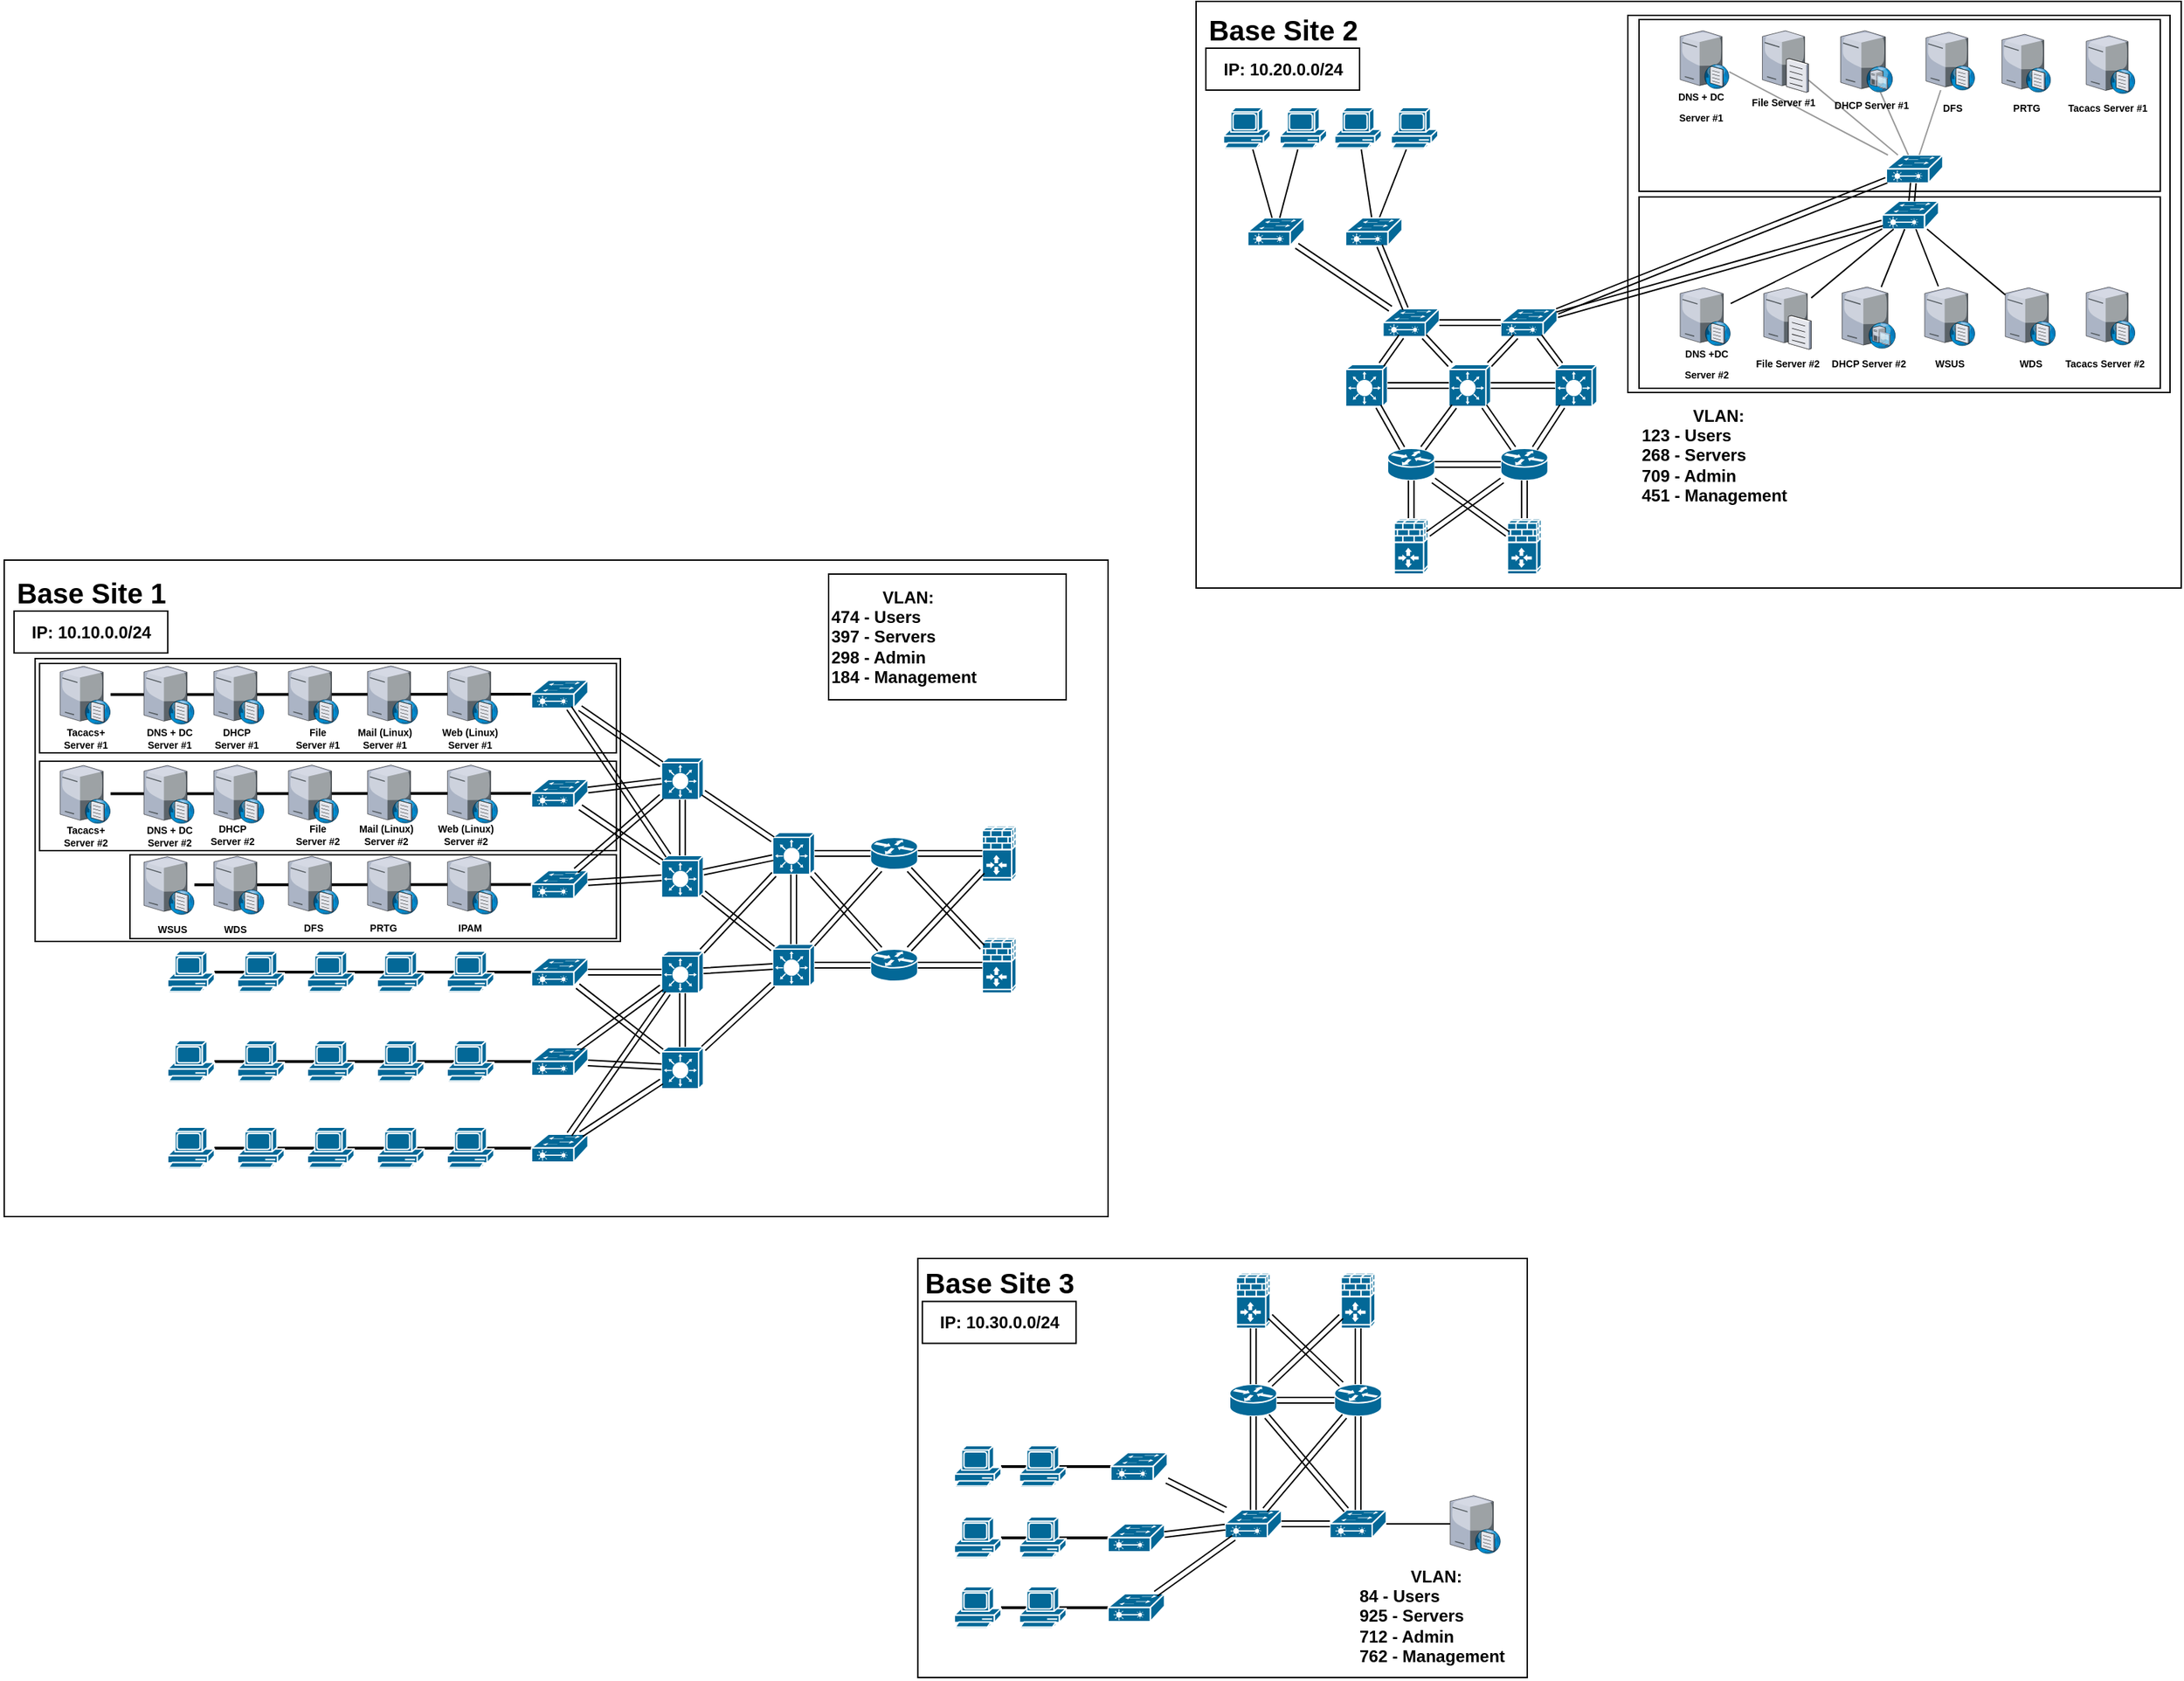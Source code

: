 <mxfile version="21.6.6" type="github">
  <diagram name="Page-1" id="qE-UySCiM_zAtCRFpwRg">
    <mxGraphModel dx="2868" dy="1580" grid="1" gridSize="10" guides="1" tooltips="1" connect="1" arrows="1" fold="1" page="1" pageScale="1" pageWidth="3000" pageHeight="3000" math="0" shadow="0">
      <root>
        <mxCell id="0" />
        <mxCell id="1" parent="0" />
        <mxCell id="vFInMMs2sa7jWwvW7ep4-281" value="" style="endArrow=none;html=1;rounded=0;strokeWidth=2;" parent="1" source="vFInMMs2sa7jWwvW7ep4-254" target="vFInMMs2sa7jWwvW7ep4-263" edge="1">
          <mxGeometry width="50" height="50" relative="1" as="geometry">
            <mxPoint x="1092" y="1299" as="sourcePoint" />
            <mxPoint x="1013" y="1299" as="targetPoint" />
          </mxGeometry>
        </mxCell>
        <mxCell id="vFInMMs2sa7jWwvW7ep4-280" value="" style="endArrow=none;html=1;rounded=0;strokeWidth=2;" parent="1" source="vFInMMs2sa7jWwvW7ep4-255" target="vFInMMs2sa7jWwvW7ep4-261" edge="1">
          <mxGeometry width="50" height="50" relative="1" as="geometry">
            <mxPoint x="1082" y="1289" as="sourcePoint" />
            <mxPoint x="1003" y="1289" as="targetPoint" />
          </mxGeometry>
        </mxCell>
        <mxCell id="vFInMMs2sa7jWwvW7ep4-279" value="" style="endArrow=none;html=1;rounded=0;strokeWidth=2;" parent="1" source="vFInMMs2sa7jWwvW7ep4-256" target="vFInMMs2sa7jWwvW7ep4-259" edge="1">
          <mxGeometry width="50" height="50" relative="1" as="geometry">
            <mxPoint x="1070" y="1231.08" as="sourcePoint" />
            <mxPoint x="843" y="1231.08" as="targetPoint" />
          </mxGeometry>
        </mxCell>
        <mxCell id="vFInMMs2sa7jWwvW7ep4-246" value="" style="rounded=0;whiteSpace=wrap;html=1;fillColor=none;" parent="1" vertex="1">
          <mxGeometry x="370" y="841" width="348.14" height="60" as="geometry" />
        </mxCell>
        <mxCell id="vFInMMs2sa7jWwvW7ep4-240" value="" style="rounded=0;whiteSpace=wrap;html=1;fillColor=none;" parent="1" vertex="1">
          <mxGeometry x="280" y="630" width="790" height="470" as="geometry" />
        </mxCell>
        <mxCell id="vFInMMs2sa7jWwvW7ep4-243" value="" style="rounded=0;whiteSpace=wrap;html=1;fillColor=none;" parent="1" vertex="1">
          <mxGeometry x="302.15" y="700.5" width="418.85" height="202.5" as="geometry" />
        </mxCell>
        <mxCell id="vFInMMs2sa7jWwvW7ep4-208" value="" style="endArrow=none;html=1;rounded=0;strokeWidth=2;" parent="1" source="vFInMMs2sa7jWwvW7ep4-140" target="vFInMMs2sa7jWwvW7ep4-158" edge="1">
          <mxGeometry width="50" height="50" relative="1" as="geometry">
            <mxPoint x="667" y="935" as="sourcePoint" />
            <mxPoint x="440" y="935" as="targetPoint" />
          </mxGeometry>
        </mxCell>
        <mxCell id="vFInMMs2sa7jWwvW7ep4-209" value="" style="endArrow=none;html=1;rounded=0;strokeWidth=2;" parent="1" source="vFInMMs2sa7jWwvW7ep4-139" target="vFInMMs2sa7jWwvW7ep4-153" edge="1">
          <mxGeometry width="50" height="50" relative="1" as="geometry">
            <mxPoint x="677" y="945" as="sourcePoint" />
            <mxPoint x="450" y="945" as="targetPoint" />
          </mxGeometry>
        </mxCell>
        <mxCell id="vFInMMs2sa7jWwvW7ep4-204" value="" style="endArrow=none;html=1;rounded=0;strokeWidth=2;" parent="1" source="vFInMMs2sa7jWwvW7ep4-138" target="vFInMMs2sa7jWwvW7ep4-148" edge="1">
          <mxGeometry width="50" height="50" relative="1" as="geometry">
            <mxPoint x="908" y="647" as="sourcePoint" />
            <mxPoint x="800" y="700" as="targetPoint" />
          </mxGeometry>
        </mxCell>
        <mxCell id="vFInMMs2sa7jWwvW7ep4-207" value="" style="endArrow=none;html=1;rounded=0;strokeWidth=2;" parent="1" source="vFInMMs2sa7jWwvW7ep4-170" target="vFInMMs2sa7jWwvW7ep4-175" edge="1">
          <mxGeometry width="50" height="50" relative="1" as="geometry">
            <mxPoint x="667" y="807" as="sourcePoint" />
            <mxPoint x="366" y="807" as="targetPoint" />
          </mxGeometry>
        </mxCell>
        <mxCell id="vFInMMs2sa7jWwvW7ep4-205" value="" style="endArrow=none;html=1;rounded=0;strokeWidth=2;" parent="1" source="vFInMMs2sa7jWwvW7ep4-164" target="vFInMMs2sa7jWwvW7ep4-194" edge="1">
          <mxGeometry width="50" height="50" relative="1" as="geometry">
            <mxPoint x="918" y="657" as="sourcePoint" />
            <mxPoint x="810" y="710" as="targetPoint" />
          </mxGeometry>
        </mxCell>
        <mxCell id="vFInMMs2sa7jWwvW7ep4-206" value="" style="endArrow=none;html=1;rounded=0;strokeWidth=2;" parent="1" source="vFInMMs2sa7jWwvW7ep4-133" target="vFInMMs2sa7jWwvW7ep4-193" edge="1">
          <mxGeometry width="50" height="50" relative="1" as="geometry">
            <mxPoint x="928" y="667" as="sourcePoint" />
            <mxPoint x="820" y="720" as="targetPoint" />
          </mxGeometry>
        </mxCell>
        <mxCell id="vFInMMs2sa7jWwvW7ep4-110" value="" style="rounded=0;whiteSpace=wrap;html=1;fillColor=none;" parent="1" vertex="1">
          <mxGeometry x="1133" y="230" width="705" height="420" as="geometry" />
        </mxCell>
        <mxCell id="vFInMMs2sa7jWwvW7ep4-107" value="" style="rounded=0;whiteSpace=wrap;html=1;fillColor=none;" parent="1" vertex="1">
          <mxGeometry x="1450" y="243" width="373" height="123" as="geometry" />
        </mxCell>
        <mxCell id="vFInMMs2sa7jWwvW7ep4-106" value="" style="rounded=0;whiteSpace=wrap;html=1;fillColor=none;" parent="1" vertex="1">
          <mxGeometry x="1442" y="240" width="388" height="270" as="geometry" />
        </mxCell>
        <mxCell id="vFInMMs2sa7jWwvW7ep4-108" value="" style="rounded=0;whiteSpace=wrap;html=1;fillColor=none;" parent="1" vertex="1">
          <mxGeometry x="1450" y="370" width="373" height="137" as="geometry" />
        </mxCell>
        <mxCell id="vFInMMs2sa7jWwvW7ep4-4" value="" style="shape=mxgraph.cisco.routers.router;html=1;pointerEvents=1;dashed=0;fillColor=#036897;strokeColor=#ffffff;strokeWidth=1;verticalLabelPosition=bottom;verticalAlign=top;align=center;outlineConnect=0;" parent="1" vertex="1">
          <mxGeometry x="1270" y="550" width="33.85" height="23" as="geometry" />
        </mxCell>
        <mxCell id="vFInMMs2sa7jWwvW7ep4-6" value="" style="shape=mxgraph.cisco.switches.layer_3_switch;html=1;pointerEvents=1;dashed=0;fillColor=#036897;strokeColor=#ffffff;strokeWidth=1;verticalLabelPosition=bottom;verticalAlign=top;align=center;outlineConnect=0;" parent="1" vertex="1">
          <mxGeometry x="1240" y="490" width="30" height="30" as="geometry" />
        </mxCell>
        <mxCell id="vFInMMs2sa7jWwvW7ep4-7" value="" style="shape=mxgraph.cisco.security.ios_firewall;html=1;pointerEvents=1;dashed=0;fillColor=#036897;strokeColor=#ffffff;strokeWidth=1;verticalLabelPosition=bottom;verticalAlign=top;align=center;outlineConnect=0;" parent="1" vertex="1">
          <mxGeometry x="1274.81" y="600" width="24.24" height="40" as="geometry" />
        </mxCell>
        <object label="" id="vFInMMs2sa7jWwvW7ep4-11">
          <mxCell style="shape=mxgraph.cisco.security.ios_firewall;html=1;pointerEvents=1;dashed=0;fillColor=#036897;strokeColor=#ffffff;strokeWidth=1;verticalLabelPosition=bottom;verticalAlign=top;align=center;outlineConnect=0;" parent="1" vertex="1">
            <mxGeometry x="1355.81" y="600" width="24.24" height="40" as="geometry" />
          </mxCell>
        </object>
        <mxCell id="vFInMMs2sa7jWwvW7ep4-12" value="" style="shape=mxgraph.cisco.routers.router;html=1;pointerEvents=1;dashed=0;fillColor=#036897;strokeColor=#ffffff;strokeWidth=1;verticalLabelPosition=bottom;verticalAlign=top;align=center;outlineConnect=0;" parent="1" vertex="1">
          <mxGeometry x="1351" y="550" width="33.85" height="23" as="geometry" />
        </mxCell>
        <mxCell id="vFInMMs2sa7jWwvW7ep4-13" value="" style="shape=mxgraph.cisco.switches.layer_3_switch;html=1;pointerEvents=1;dashed=0;fillColor=#036897;strokeColor=#ffffff;strokeWidth=1;verticalLabelPosition=bottom;verticalAlign=top;align=center;outlineConnect=0;" parent="1" vertex="1">
          <mxGeometry x="1313.85" y="490" width="30" height="30" as="geometry" />
        </mxCell>
        <mxCell id="vFInMMs2sa7jWwvW7ep4-14" value="" style="shape=mxgraph.cisco.switches.layer_3_switch;html=1;pointerEvents=1;dashed=0;fillColor=#036897;strokeColor=#ffffff;strokeWidth=1;verticalLabelPosition=bottom;verticalAlign=top;align=center;outlineConnect=0;" parent="1" vertex="1">
          <mxGeometry x="1389.85" y="490" width="30" height="30" as="geometry" />
        </mxCell>
        <mxCell id="vFInMMs2sa7jWwvW7ep4-17" value="" style="shape=mxgraph.cisco.computers_and_peripherals.pc;html=1;pointerEvents=1;dashed=0;fillColor=#036897;strokeColor=#ffffff;strokeWidth=1;verticalLabelPosition=bottom;verticalAlign=top;align=center;outlineConnect=0;" parent="1" vertex="1">
          <mxGeometry x="1272.62" y="306" width="33.43" height="30" as="geometry" />
        </mxCell>
        <mxCell id="vFInMMs2sa7jWwvW7ep4-18" value="" style="shape=mxgraph.cisco.switches.layer_2_remote_switch;html=1;pointerEvents=1;dashed=0;fillColor=#036897;strokeColor=#ffffff;strokeWidth=1;verticalLabelPosition=bottom;verticalAlign=top;align=center;outlineConnect=0;" parent="1" vertex="1">
          <mxGeometry x="1266.73" y="450" width="40.4" height="20" as="geometry" />
        </mxCell>
        <mxCell id="vFInMMs2sa7jWwvW7ep4-19" value="" style="shape=mxgraph.cisco.switches.layer_2_remote_switch;html=1;pointerEvents=1;dashed=0;fillColor=#036897;strokeColor=#ffffff;strokeWidth=1;verticalLabelPosition=bottom;verticalAlign=top;align=center;outlineConnect=0;" parent="1" vertex="1">
          <mxGeometry x="1351" y="450" width="40.4" height="20" as="geometry" />
        </mxCell>
        <mxCell id="vFInMMs2sa7jWwvW7ep4-21" value="" style="shape=mxgraph.cisco.computers_and_peripherals.pc;html=1;pointerEvents=1;dashed=0;fillColor=#036897;strokeColor=#ffffff;strokeWidth=1;verticalLabelPosition=bottom;verticalAlign=top;align=center;outlineConnect=0;" parent="1" vertex="1">
          <mxGeometry x="1232.22" y="306" width="33.43" height="30" as="geometry" />
        </mxCell>
        <mxCell id="vFInMMs2sa7jWwvW7ep4-22" value="" style="verticalLabelPosition=bottom;sketch=0;aspect=fixed;html=1;verticalAlign=top;strokeColor=none;align=center;outlineConnect=0;shape=mxgraph.citrix.file_server;" parent="1" vertex="1">
          <mxGeometry x="1538.28" y="250" width="32.94" height="45" as="geometry" />
        </mxCell>
        <mxCell id="vFInMMs2sa7jWwvW7ep4-23" value="&lt;b&gt;&lt;font style=&quot;font-size: 7px;&quot;&gt;File Server #1&lt;/font&gt;&lt;/b&gt;" style="text;html=1;align=center;verticalAlign=middle;resizable=0;points=[];autosize=1;strokeColor=none;fillColor=none;" parent="1" vertex="1">
          <mxGeometry x="1517.92" y="286" width="70" height="30" as="geometry" />
        </mxCell>
        <mxCell id="vFInMMs2sa7jWwvW7ep4-24" value="" style="verticalLabelPosition=bottom;sketch=0;aspect=fixed;html=1;verticalAlign=top;strokeColor=none;align=center;outlineConnect=0;shape=mxgraph.citrix.file_server;" parent="1" vertex="1">
          <mxGeometry x="1539.28" y="434" width="33.94" height="45" as="geometry" />
        </mxCell>
        <mxCell id="vFInMMs2sa7jWwvW7ep4-25" value="&lt;b&gt;&lt;font style=&quot;font-size: 7px;&quot;&gt;File Server #2&lt;/font&gt;&lt;/b&gt;" style="text;html=1;align=center;verticalAlign=middle;resizable=0;points=[];autosize=1;strokeColor=none;fillColor=none;" parent="1" vertex="1">
          <mxGeometry x="1520.75" y="473" width="70" height="30" as="geometry" />
        </mxCell>
        <mxCell id="vFInMMs2sa7jWwvW7ep4-26" value="" style="verticalLabelPosition=bottom;sketch=0;aspect=fixed;html=1;verticalAlign=top;strokeColor=none;align=center;outlineConnect=0;shape=mxgraph.citrix.dhcp_server;" parent="1" vertex="1">
          <mxGeometry x="1594.33" y="251" width="37.16" height="44" as="geometry" />
        </mxCell>
        <mxCell id="vFInMMs2sa7jWwvW7ep4-27" value="&lt;b&gt;&lt;font style=&quot;font-size: 7px;&quot;&gt;DHCP Server #1&lt;/font&gt;&lt;/b&gt;" style="text;html=1;align=center;verticalAlign=middle;resizable=0;points=[];autosize=1;strokeColor=none;fillColor=none;" parent="1" vertex="1">
          <mxGeometry x="1575.91" y="288" width="80" height="30" as="geometry" />
        </mxCell>
        <mxCell id="vFInMMs2sa7jWwvW7ep4-29" value="&lt;b&gt;&lt;font style=&quot;font-size: 7px;&quot;&gt;DHCP Server #2&lt;/font&gt;&lt;/b&gt;" style="text;html=1;align=center;verticalAlign=middle;resizable=0;points=[];autosize=1;strokeColor=none;fillColor=none;" parent="1" vertex="1">
          <mxGeometry x="1573.91" y="473" width="80" height="30" as="geometry" />
        </mxCell>
        <mxCell id="vFInMMs2sa7jWwvW7ep4-30" value="" style="verticalLabelPosition=bottom;sketch=0;aspect=fixed;html=1;verticalAlign=top;strokeColor=none;align=center;outlineConnect=0;shape=mxgraph.citrix.dns_server;" parent="1" vertex="1">
          <mxGeometry x="1479.43" y="250" width="35.15" height="42.5" as="geometry" />
        </mxCell>
        <mxCell id="vFInMMs2sa7jWwvW7ep4-31" value="&lt;b&gt;&lt;font style=&quot;font-size: 7px;&quot;&gt;DNS + DC&lt;br&gt;Server #1&lt;/font&gt;&lt;/b&gt;" style="text;html=1;align=center;verticalAlign=middle;resizable=0;points=[];autosize=1;strokeColor=none;fillColor=none;" parent="1" vertex="1">
          <mxGeometry x="1463.62" y="284" width="60" height="40" as="geometry" />
        </mxCell>
        <mxCell id="vFInMMs2sa7jWwvW7ep4-32" value="" style="verticalLabelPosition=bottom;sketch=0;aspect=fixed;html=1;verticalAlign=top;strokeColor=none;align=center;outlineConnect=0;shape=mxgraph.citrix.dns_server;" parent="1" vertex="1">
          <mxGeometry x="1479.43" y="434" width="36.15" height="42.5" as="geometry" />
        </mxCell>
        <mxCell id="vFInMMs2sa7jWwvW7ep4-33" value="&lt;b&gt;&lt;font style=&quot;font-size: 7px;&quot;&gt;DNS +DC&lt;br&gt;Server #2&lt;/font&gt;&lt;/b&gt;" style="text;html=1;align=center;verticalAlign=middle;resizable=0;points=[];autosize=1;strokeColor=none;fillColor=none;" parent="1" vertex="1">
          <mxGeometry x="1468" y="468" width="60" height="40" as="geometry" />
        </mxCell>
        <mxCell id="vFInMMs2sa7jWwvW7ep4-35" value="" style="verticalLabelPosition=bottom;sketch=0;aspect=fixed;html=1;verticalAlign=top;strokeColor=none;align=center;outlineConnect=0;shape=mxgraph.citrix.dns_server;" parent="1" vertex="1">
          <mxGeometry x="1654.42" y="434" width="36.15" height="42.5" as="geometry" />
        </mxCell>
        <mxCell id="vFInMMs2sa7jWwvW7ep4-36" value="&lt;span style=&quot;font-size: 7px;&quot;&gt;&lt;b&gt;WSUS&lt;/b&gt;&lt;/span&gt;" style="text;html=1;align=center;verticalAlign=middle;resizable=0;points=[];autosize=1;strokeColor=none;fillColor=none;" parent="1" vertex="1">
          <mxGeometry x="1652" y="473" width="40" height="30" as="geometry" />
        </mxCell>
        <mxCell id="vFInMMs2sa7jWwvW7ep4-37" value="" style="verticalLabelPosition=bottom;sketch=0;aspect=fixed;html=1;verticalAlign=top;strokeColor=none;align=center;outlineConnect=0;shape=mxgraph.citrix.dns_server;" parent="1" vertex="1">
          <mxGeometry x="1712.09" y="434" width="36.15" height="42.5" as="geometry" />
        </mxCell>
        <mxCell id="vFInMMs2sa7jWwvW7ep4-38" value="&lt;span style=&quot;font-size: 7px;&quot;&gt;&lt;b&gt;WDS&lt;/b&gt;&lt;/span&gt;" style="text;html=1;align=center;verticalAlign=middle;resizable=0;points=[];autosize=1;strokeColor=none;fillColor=none;" parent="1" vertex="1">
          <mxGeometry x="1709.66" y="473" width="40" height="30" as="geometry" />
        </mxCell>
        <mxCell id="vFInMMs2sa7jWwvW7ep4-40" value="" style="verticalLabelPosition=bottom;sketch=0;aspect=fixed;html=1;verticalAlign=top;strokeColor=none;align=center;outlineConnect=0;shape=mxgraph.citrix.dns_server;" parent="1" vertex="1">
          <mxGeometry x="1655.34" y="251" width="35.15" height="42.5" as="geometry" />
        </mxCell>
        <mxCell id="vFInMMs2sa7jWwvW7ep4-41" value="&lt;span style=&quot;font-size: 7px;&quot;&gt;&lt;b&gt;DFS&lt;/b&gt;&lt;/span&gt;" style="text;html=1;align=center;verticalAlign=middle;resizable=0;points=[];autosize=1;strokeColor=none;fillColor=none;" parent="1" vertex="1">
          <mxGeometry x="1653.91" y="289.5" width="40" height="30" as="geometry" />
        </mxCell>
        <mxCell id="vFInMMs2sa7jWwvW7ep4-42" value="" style="shape=mxgraph.cisco.switches.layer_2_remote_switch;html=1;pointerEvents=1;dashed=0;fillColor=#036897;strokeColor=#ffffff;strokeWidth=1;verticalLabelPosition=bottom;verticalAlign=top;align=center;outlineConnect=0;" parent="1" vertex="1">
          <mxGeometry x="1627" y="340" width="40.4" height="20" as="geometry" />
        </mxCell>
        <mxCell id="vFInMMs2sa7jWwvW7ep4-44" value="" style="endArrow=none;html=1;rounded=0;strokeWidth=1;shape=link;" parent="1" source="vFInMMs2sa7jWwvW7ep4-19" target="vFInMMs2sa7jWwvW7ep4-42" edge="1">
          <mxGeometry width="50" height="50" relative="1" as="geometry">
            <mxPoint x="1351" y="450" as="sourcePoint" />
            <mxPoint x="1405.15" y="370" as="targetPoint" />
          </mxGeometry>
        </mxCell>
        <mxCell id="vFInMMs2sa7jWwvW7ep4-55" value="" style="endArrow=none;html=1;rounded=0;strokeWidth=1;shape=link;" parent="1" source="vFInMMs2sa7jWwvW7ep4-18" target="vFInMMs2sa7jWwvW7ep4-19" edge="1">
          <mxGeometry width="50" height="50" relative="1" as="geometry">
            <mxPoint x="1396" y="460" as="sourcePoint" />
            <mxPoint x="1477" y="410" as="targetPoint" />
          </mxGeometry>
        </mxCell>
        <mxCell id="vFInMMs2sa7jWwvW7ep4-56" value="" style="endArrow=none;html=1;rounded=0;strokeWidth=1;shape=link;" parent="1" source="vFInMMs2sa7jWwvW7ep4-13" target="vFInMMs2sa7jWwvW7ep4-19" edge="1">
          <mxGeometry width="50" height="50" relative="1" as="geometry">
            <mxPoint x="1317" y="470" as="sourcePoint" />
            <mxPoint x="1355" y="470" as="targetPoint" />
          </mxGeometry>
        </mxCell>
        <mxCell id="vFInMMs2sa7jWwvW7ep4-57" value="" style="endArrow=none;html=1;rounded=0;strokeWidth=1;shape=link;" parent="1" source="vFInMMs2sa7jWwvW7ep4-14" target="vFInMMs2sa7jWwvW7ep4-19" edge="1">
          <mxGeometry width="50" height="50" relative="1" as="geometry">
            <mxPoint x="1389.853" y="490" as="sourcePoint" />
            <mxPoint x="1372.431" y="470" as="targetPoint" />
          </mxGeometry>
        </mxCell>
        <mxCell id="vFInMMs2sa7jWwvW7ep4-58" value="" style="endArrow=none;html=1;rounded=0;strokeWidth=1;shape=link;" parent="1" source="vFInMMs2sa7jWwvW7ep4-18" target="vFInMMs2sa7jWwvW7ep4-13" edge="1">
          <mxGeometry width="50" height="50" relative="1" as="geometry">
            <mxPoint x="1337" y="490" as="sourcePoint" />
            <mxPoint x="1375" y="490" as="targetPoint" />
          </mxGeometry>
        </mxCell>
        <mxCell id="vFInMMs2sa7jWwvW7ep4-59" value="" style="endArrow=none;html=1;rounded=0;strokeWidth=1;shape=link;" parent="1" source="vFInMMs2sa7jWwvW7ep4-6" target="vFInMMs2sa7jWwvW7ep4-13" edge="1">
          <mxGeometry width="50" height="50" relative="1" as="geometry">
            <mxPoint x="1347" y="500" as="sourcePoint" />
            <mxPoint x="1385" y="500" as="targetPoint" />
          </mxGeometry>
        </mxCell>
        <mxCell id="vFInMMs2sa7jWwvW7ep4-60" value="" style="endArrow=none;html=1;rounded=0;strokeWidth=1;shape=link;" parent="1" source="vFInMMs2sa7jWwvW7ep4-13" target="vFInMMs2sa7jWwvW7ep4-14" edge="1">
          <mxGeometry width="50" height="50" relative="1" as="geometry">
            <mxPoint x="1357" y="510" as="sourcePoint" />
            <mxPoint x="1395" y="510" as="targetPoint" />
          </mxGeometry>
        </mxCell>
        <mxCell id="vFInMMs2sa7jWwvW7ep4-61" value="" style="endArrow=none;html=1;rounded=0;strokeWidth=1;shape=link;" parent="1" source="vFInMMs2sa7jWwvW7ep4-18" target="vFInMMs2sa7jWwvW7ep4-6" edge="1">
          <mxGeometry width="50" height="50" relative="1" as="geometry">
            <mxPoint x="1367" y="520" as="sourcePoint" />
            <mxPoint x="1405" y="520" as="targetPoint" />
          </mxGeometry>
        </mxCell>
        <mxCell id="vFInMMs2sa7jWwvW7ep4-62" value="" style="shape=mxgraph.cisco.switches.layer_2_remote_switch;html=1;pointerEvents=1;dashed=0;fillColor=#036897;strokeColor=#ffffff;strokeWidth=1;verticalLabelPosition=bottom;verticalAlign=top;align=center;outlineConnect=0;" parent="1" vertex="1">
          <mxGeometry x="1170" y="385" width="40.4" height="20" as="geometry" />
        </mxCell>
        <mxCell id="vFInMMs2sa7jWwvW7ep4-63" value="" style="endArrow=none;html=1;rounded=0;strokeWidth=1;shape=link;" parent="1" source="vFInMMs2sa7jWwvW7ep4-18" target="vFInMMs2sa7jWwvW7ep4-62" edge="1">
          <mxGeometry width="50" height="50" relative="1" as="geometry">
            <mxPoint x="1396" y="460" as="sourcePoint" />
            <mxPoint x="1477" y="410" as="targetPoint" />
          </mxGeometry>
        </mxCell>
        <mxCell id="vFInMMs2sa7jWwvW7ep4-64" value="" style="endArrow=none;html=1;rounded=0;strokeWidth=1;shape=link;" parent="1" source="vFInMMs2sa7jWwvW7ep4-12" target="vFInMMs2sa7jWwvW7ep4-14" edge="1">
          <mxGeometry width="50" height="50" relative="1" as="geometry">
            <mxPoint x="1406" y="470" as="sourcePoint" />
            <mxPoint x="1487" y="420" as="targetPoint" />
          </mxGeometry>
        </mxCell>
        <mxCell id="vFInMMs2sa7jWwvW7ep4-65" value="" style="endArrow=none;html=1;rounded=0;strokeWidth=1;shape=link;" parent="1" source="vFInMMs2sa7jWwvW7ep4-12" target="vFInMMs2sa7jWwvW7ep4-13" edge="1">
          <mxGeometry width="50" height="50" relative="1" as="geometry">
            <mxPoint x="1416" y="480" as="sourcePoint" />
            <mxPoint x="1497" y="430" as="targetPoint" />
          </mxGeometry>
        </mxCell>
        <mxCell id="vFInMMs2sa7jWwvW7ep4-66" value="" style="endArrow=none;html=1;rounded=0;strokeWidth=1;shape=link;" parent="1" source="vFInMMs2sa7jWwvW7ep4-4" target="vFInMMs2sa7jWwvW7ep4-13" edge="1">
          <mxGeometry width="50" height="50" relative="1" as="geometry">
            <mxPoint x="1426" y="490" as="sourcePoint" />
            <mxPoint x="1507" y="440" as="targetPoint" />
          </mxGeometry>
        </mxCell>
        <mxCell id="vFInMMs2sa7jWwvW7ep4-67" value="" style="endArrow=none;html=1;rounded=0;strokeWidth=1;shape=link;" parent="1" source="vFInMMs2sa7jWwvW7ep4-6" target="vFInMMs2sa7jWwvW7ep4-4" edge="1">
          <mxGeometry width="50" height="50" relative="1" as="geometry">
            <mxPoint x="1436" y="500" as="sourcePoint" />
            <mxPoint x="1517" y="450" as="targetPoint" />
          </mxGeometry>
        </mxCell>
        <mxCell id="vFInMMs2sa7jWwvW7ep4-68" value="" style="endArrow=none;html=1;rounded=0;strokeWidth=1;shape=link;" parent="1" source="vFInMMs2sa7jWwvW7ep4-12" target="vFInMMs2sa7jWwvW7ep4-11" edge="1">
          <mxGeometry width="50" height="50" relative="1" as="geometry">
            <mxPoint x="1446" y="510" as="sourcePoint" />
            <mxPoint x="1527" y="460" as="targetPoint" />
          </mxGeometry>
        </mxCell>
        <mxCell id="vFInMMs2sa7jWwvW7ep4-69" value="" style="endArrow=none;html=1;rounded=0;strokeWidth=1;shape=link;" parent="1" source="vFInMMs2sa7jWwvW7ep4-4" target="vFInMMs2sa7jWwvW7ep4-12" edge="1">
          <mxGeometry width="50" height="50" relative="1" as="geometry">
            <mxPoint x="1456" y="520" as="sourcePoint" />
            <mxPoint x="1537" y="470" as="targetPoint" />
          </mxGeometry>
        </mxCell>
        <mxCell id="vFInMMs2sa7jWwvW7ep4-70" value="" style="endArrow=none;html=1;rounded=0;strokeWidth=1;shape=link;entryX=0.5;entryY=1;entryDx=0;entryDy=0;entryPerimeter=0;" parent="1" source="vFInMMs2sa7jWwvW7ep4-7" target="vFInMMs2sa7jWwvW7ep4-4" edge="1">
          <mxGeometry width="50" height="50" relative="1" as="geometry">
            <mxPoint x="1466" y="530" as="sourcePoint" />
            <mxPoint x="1547" y="480" as="targetPoint" />
          </mxGeometry>
        </mxCell>
        <mxCell id="vFInMMs2sa7jWwvW7ep4-71" value="" style="endArrow=none;html=1;rounded=0;strokeWidth=1;shape=link;" parent="1" source="vFInMMs2sa7jWwvW7ep4-7" target="vFInMMs2sa7jWwvW7ep4-12" edge="1">
          <mxGeometry width="50" height="50" relative="1" as="geometry">
            <mxPoint x="1476" y="540" as="sourcePoint" />
            <mxPoint x="1557" y="490" as="targetPoint" />
          </mxGeometry>
        </mxCell>
        <mxCell id="vFInMMs2sa7jWwvW7ep4-72" value="" style="shape=mxgraph.cisco.computers_and_peripherals.pc;html=1;pointerEvents=1;dashed=0;fillColor=#036897;strokeColor=#ffffff;strokeWidth=1;verticalLabelPosition=bottom;verticalAlign=top;align=center;outlineConnect=0;" parent="1" vertex="1">
          <mxGeometry x="1193.02" y="306" width="33.43" height="30" as="geometry" />
        </mxCell>
        <mxCell id="vFInMMs2sa7jWwvW7ep4-73" value="" style="shape=mxgraph.cisco.computers_and_peripherals.pc;html=1;pointerEvents=1;dashed=0;fillColor=#036897;strokeColor=#ffffff;strokeWidth=1;verticalLabelPosition=bottom;verticalAlign=top;align=center;outlineConnect=0;" parent="1" vertex="1">
          <mxGeometry x="1152.62" y="306" width="33.43" height="30" as="geometry" />
        </mxCell>
        <mxCell id="vFInMMs2sa7jWwvW7ep4-76" value="" style="endArrow=none;html=1;rounded=0;strokeWidth=1;shape=link;" parent="1" source="vFInMMs2sa7jWwvW7ep4-11" target="vFInMMs2sa7jWwvW7ep4-4" edge="1">
          <mxGeometry width="50" height="50" relative="1" as="geometry">
            <mxPoint x="1309" y="621" as="sourcePoint" />
            <mxPoint x="1362" y="583" as="targetPoint" />
          </mxGeometry>
        </mxCell>
        <mxCell id="vFInMMs2sa7jWwvW7ep4-81" value="" style="endArrow=none;html=1;rounded=0;" parent="1" source="vFInMMs2sa7jWwvW7ep4-86" target="vFInMMs2sa7jWwvW7ep4-17" edge="1">
          <mxGeometry width="50" height="50" relative="1" as="geometry">
            <mxPoint x="1497" y="396" as="sourcePoint" />
            <mxPoint x="1467" y="266" as="targetPoint" />
          </mxGeometry>
        </mxCell>
        <mxCell id="vFInMMs2sa7jWwvW7ep4-82" value="" style="endArrow=none;html=1;rounded=0;" parent="1" source="vFInMMs2sa7jWwvW7ep4-86" target="vFInMMs2sa7jWwvW7ep4-21" edge="1">
          <mxGeometry width="50" height="50" relative="1" as="geometry">
            <mxPoint x="1245" y="396" as="sourcePoint" />
            <mxPoint x="1287" y="346" as="targetPoint" />
          </mxGeometry>
        </mxCell>
        <mxCell id="vFInMMs2sa7jWwvW7ep4-83" value="" style="endArrow=none;html=1;rounded=0;" parent="1" source="vFInMMs2sa7jWwvW7ep4-62" target="vFInMMs2sa7jWwvW7ep4-72" edge="1">
          <mxGeometry width="50" height="50" relative="1" as="geometry">
            <mxPoint x="1255" y="406" as="sourcePoint" />
            <mxPoint x="1297" y="356" as="targetPoint" />
          </mxGeometry>
        </mxCell>
        <mxCell id="vFInMMs2sa7jWwvW7ep4-84" value="" style="endArrow=none;html=1;rounded=0;" parent="1" source="vFInMMs2sa7jWwvW7ep4-62" target="vFInMMs2sa7jWwvW7ep4-73" edge="1">
          <mxGeometry width="50" height="50" relative="1" as="geometry">
            <mxPoint x="1265" y="416" as="sourcePoint" />
            <mxPoint x="1307" y="366" as="targetPoint" />
          </mxGeometry>
        </mxCell>
        <mxCell id="vFInMMs2sa7jWwvW7ep4-86" value="" style="shape=mxgraph.cisco.switches.layer_2_remote_switch;html=1;pointerEvents=1;dashed=0;fillColor=#036897;strokeColor=#ffffff;strokeWidth=1;verticalLabelPosition=bottom;verticalAlign=top;align=center;outlineConnect=0;" parent="1" vertex="1">
          <mxGeometry x="1240" y="385" width="40.4" height="20" as="geometry" />
        </mxCell>
        <mxCell id="vFInMMs2sa7jWwvW7ep4-87" value="" style="endArrow=none;html=1;rounded=0;strokeWidth=1;shape=link;" parent="1" source="vFInMMs2sa7jWwvW7ep4-18" target="vFInMMs2sa7jWwvW7ep4-86" edge="1">
          <mxGeometry width="50" height="50" relative="1" as="geometry">
            <mxPoint x="1282" y="460" as="sourcePoint" />
            <mxPoint x="1215" y="415" as="targetPoint" />
          </mxGeometry>
        </mxCell>
        <mxCell id="vFInMMs2sa7jWwvW7ep4-91" value="" style="verticalLabelPosition=bottom;sketch=0;aspect=fixed;html=1;verticalAlign=top;strokeColor=none;align=center;outlineConnect=0;shape=mxgraph.citrix.dhcp_server;" parent="1" vertex="1">
          <mxGeometry x="1595.33" y="434.5" width="38.16" height="44" as="geometry" />
        </mxCell>
        <mxCell id="vFInMMs2sa7jWwvW7ep4-92" value="" style="shape=mxgraph.cisco.switches.layer_2_remote_switch;html=1;pointerEvents=1;dashed=0;fillColor=#036897;strokeColor=#ffffff;strokeWidth=1;verticalLabelPosition=bottom;verticalAlign=top;align=center;outlineConnect=0;" parent="1" vertex="1">
          <mxGeometry x="1624" y="373" width="40.4" height="20" as="geometry" />
        </mxCell>
        <mxCell id="vFInMMs2sa7jWwvW7ep4-93" value="" style="endArrow=none;html=1;rounded=0;strokeWidth=1;shape=link;" parent="1" source="vFInMMs2sa7jWwvW7ep4-19" target="vFInMMs2sa7jWwvW7ep4-92" edge="1">
          <mxGeometry width="50" height="50" relative="1" as="geometry">
            <mxPoint x="1393" y="460" as="sourcePoint" />
            <mxPoint x="1534" y="380" as="targetPoint" />
          </mxGeometry>
        </mxCell>
        <mxCell id="vFInMMs2sa7jWwvW7ep4-94" value="" style="endArrow=none;html=1;rounded=0;opacity=40;" parent="1" source="vFInMMs2sa7jWwvW7ep4-42" target="vFInMMs2sa7jWwvW7ep4-30" edge="1">
          <mxGeometry width="50" height="50" relative="1" as="geometry">
            <mxPoint x="1587.096" y="340" as="sourcePoint" />
            <mxPoint x="1319" y="346" as="targetPoint" />
          </mxGeometry>
        </mxCell>
        <mxCell id="vFInMMs2sa7jWwvW7ep4-95" value="" style="endArrow=none;html=1;rounded=0;opacity=40;" parent="1" source="vFInMMs2sa7jWwvW7ep4-42" target="vFInMMs2sa7jWwvW7ep4-22" edge="1">
          <mxGeometry width="50" height="50" relative="1" as="geometry">
            <mxPoint x="1594.335" y="340" as="sourcePoint" />
            <mxPoint x="1329" y="356" as="targetPoint" />
          </mxGeometry>
        </mxCell>
        <mxCell id="vFInMMs2sa7jWwvW7ep4-96" value="" style="endArrow=none;html=1;rounded=0;opacity=40;" parent="1" source="vFInMMs2sa7jWwvW7ep4-42" target="vFInMMs2sa7jWwvW7ep4-26" edge="1">
          <mxGeometry width="50" height="50" relative="1" as="geometry">
            <mxPoint x="1601.851" y="340" as="sourcePoint" />
            <mxPoint x="1568" y="305" as="targetPoint" />
          </mxGeometry>
        </mxCell>
        <mxCell id="vFInMMs2sa7jWwvW7ep4-97" value="" style="endArrow=none;html=1;rounded=0;opacity=40;" parent="1" source="vFInMMs2sa7jWwvW7ep4-42" target="vFInMMs2sa7jWwvW7ep4-40" edge="1">
          <mxGeometry width="50" height="50" relative="1" as="geometry">
            <mxPoint x="1609.552" y="340" as="sourcePoint" />
            <mxPoint x="1578" y="315" as="targetPoint" />
          </mxGeometry>
        </mxCell>
        <mxCell id="vFInMMs2sa7jWwvW7ep4-98" value="" style="endArrow=none;html=1;rounded=0;" parent="1" source="vFInMMs2sa7jWwvW7ep4-92" target="vFInMMs2sa7jWwvW7ep4-32" edge="1">
          <mxGeometry width="50" height="50" relative="1" as="geometry">
            <mxPoint x="1544" y="403" as="sourcePoint" />
            <mxPoint x="1536" y="348" as="targetPoint" />
          </mxGeometry>
        </mxCell>
        <mxCell id="vFInMMs2sa7jWwvW7ep4-99" value="" style="endArrow=none;html=1;rounded=0;" parent="1" source="vFInMMs2sa7jWwvW7ep4-24" target="vFInMMs2sa7jWwvW7ep4-92" edge="1">
          <mxGeometry width="50" height="50" relative="1" as="geometry">
            <mxPoint x="1554" y="413" as="sourcePoint" />
            <mxPoint x="1546" y="358" as="targetPoint" />
          </mxGeometry>
        </mxCell>
        <mxCell id="vFInMMs2sa7jWwvW7ep4-100" value="" style="endArrow=none;html=1;rounded=0;" parent="1" source="vFInMMs2sa7jWwvW7ep4-91" target="vFInMMs2sa7jWwvW7ep4-92" edge="1">
          <mxGeometry width="50" height="50" relative="1" as="geometry">
            <mxPoint x="1564" y="423" as="sourcePoint" />
            <mxPoint x="1556" y="368" as="targetPoint" />
          </mxGeometry>
        </mxCell>
        <mxCell id="vFInMMs2sa7jWwvW7ep4-101" value="" style="endArrow=none;html=1;rounded=0;" parent="1" source="vFInMMs2sa7jWwvW7ep4-35" target="vFInMMs2sa7jWwvW7ep4-92" edge="1">
          <mxGeometry width="50" height="50" relative="1" as="geometry">
            <mxPoint x="1574" y="433" as="sourcePoint" />
            <mxPoint x="1566" y="378" as="targetPoint" />
          </mxGeometry>
        </mxCell>
        <mxCell id="vFInMMs2sa7jWwvW7ep4-102" value="" style="endArrow=none;html=1;rounded=0;" parent="1" source="vFInMMs2sa7jWwvW7ep4-92" target="vFInMMs2sa7jWwvW7ep4-37" edge="1">
          <mxGeometry width="50" height="50" relative="1" as="geometry">
            <mxPoint x="1584" y="443" as="sourcePoint" />
            <mxPoint x="1576" y="388" as="targetPoint" />
          </mxGeometry>
        </mxCell>
        <mxCell id="vFInMMs2sa7jWwvW7ep4-103" value="" style="endArrow=none;html=1;rounded=0;strokeWidth=1;shape=link;" parent="1" source="vFInMMs2sa7jWwvW7ep4-92" target="vFInMMs2sa7jWwvW7ep4-42" edge="1">
          <mxGeometry width="50" height="50" relative="1" as="geometry">
            <mxPoint x="1400" y="460" as="sourcePoint" />
            <mxPoint x="1566" y="370" as="targetPoint" />
          </mxGeometry>
        </mxCell>
        <mxCell id="vFInMMs2sa7jWwvW7ep4-112" value="&lt;font style=&quot;font-size: 20px;&quot;&gt;&lt;b&gt;Base Site 2&lt;/b&gt;&lt;/font&gt;" style="text;html=1;align=center;verticalAlign=middle;resizable=0;points=[];autosize=1;strokeColor=none;fillColor=none;" parent="1" vertex="1">
          <mxGeometry x="1130" y="230" width="130" height="40" as="geometry" />
        </mxCell>
        <mxCell id="vFInMMs2sa7jWwvW7ep4-113" value="&lt;b&gt;IP: 10.20.0.0/24&lt;/b&gt;" style="text;html=1;align=center;verticalAlign=middle;resizable=0;points=[];autosize=1;strokeColor=default;fillColor=none;shadow=0;" parent="1" vertex="1">
          <mxGeometry x="1140" y="263.5" width="110" height="30" as="geometry" />
        </mxCell>
        <mxCell id="vFInMMs2sa7jWwvW7ep4-114" value="&lt;b style=&quot;&quot;&gt;&amp;nbsp; &amp;nbsp; &amp;nbsp; &amp;nbsp; &amp;nbsp; &amp;nbsp;VLAN: &lt;br&gt;123 - Users&lt;br&gt;268 - Servers&lt;br&gt;&lt;span style=&quot;&quot;&gt;&lt;span style=&quot;white-space: pre;&quot;&gt;709 - Admin&lt;br&gt;451 - Management&amp;nbsp;&amp;nbsp;&amp;nbsp;&amp;nbsp;&lt;/span&gt;&lt;/span&gt;&amp;nbsp; &amp;nbsp;&amp;nbsp;&lt;span style=&quot;&quot;&gt;&lt;span style=&quot;white-space: pre;&quot;&gt;&amp;nbsp;&amp;nbsp;&amp;nbsp;&amp;nbsp;&lt;/span&gt;&lt;/span&gt;&lt;/b&gt;" style="text;html=1;align=left;verticalAlign=middle;resizable=0;points=[];autosize=1;strokeColor=none;fillColor=none;" parent="1" vertex="1">
          <mxGeometry x="1450" y="510" width="170" height="90" as="geometry" />
        </mxCell>
        <mxCell id="vFInMMs2sa7jWwvW7ep4-116" value="" style="verticalLabelPosition=bottom;sketch=0;aspect=fixed;html=1;verticalAlign=top;strokeColor=none;align=center;outlineConnect=0;shape=mxgraph.citrix.dns_server;" parent="1" vertex="1">
          <mxGeometry x="1709.66" y="252.5" width="35.15" height="42.5" as="geometry" />
        </mxCell>
        <mxCell id="vFInMMs2sa7jWwvW7ep4-117" value="" style="verticalLabelPosition=bottom;sketch=0;aspect=fixed;html=1;verticalAlign=top;strokeColor=none;align=center;outlineConnect=0;shape=mxgraph.citrix.dns_server;" parent="1" vertex="1">
          <mxGeometry x="1770" y="253.5" width="35.15" height="42.5" as="geometry" />
        </mxCell>
        <mxCell id="vFInMMs2sa7jWwvW7ep4-118" value="" style="verticalLabelPosition=bottom;sketch=0;aspect=fixed;html=1;verticalAlign=top;strokeColor=none;align=center;outlineConnect=0;shape=mxgraph.citrix.dns_server;" parent="1" vertex="1">
          <mxGeometry x="1770" y="433.5" width="35.15" height="42.5" as="geometry" />
        </mxCell>
        <mxCell id="vFInMMs2sa7jWwvW7ep4-119" value="&lt;b style=&quot;&quot;&gt;&lt;font style=&quot;font-size: 7px;&quot;&gt;Tacacs Server #1&lt;/font&gt;&lt;/b&gt;" style="text;html=1;align=center;verticalAlign=middle;resizable=0;points=[];autosize=1;strokeColor=none;fillColor=none;" parent="1" vertex="1">
          <mxGeometry x="1744.81" y="289.5" width="80" height="30" as="geometry" />
        </mxCell>
        <mxCell id="vFInMMs2sa7jWwvW7ep4-120" value="&lt;b style=&quot;&quot;&gt;&lt;font style=&quot;font-size: 7px;&quot;&gt;Tacacs Server #2&lt;/font&gt;&lt;/b&gt;" style="text;html=1;align=center;verticalAlign=middle;resizable=0;points=[];autosize=1;strokeColor=none;fillColor=none;" parent="1" vertex="1">
          <mxGeometry x="1743.0" y="473" width="80" height="30" as="geometry" />
        </mxCell>
        <mxCell id="vFInMMs2sa7jWwvW7ep4-121" value="&lt;span style=&quot;font-size: 7px;&quot;&gt;&lt;b&gt;PRTG&lt;/b&gt;&lt;/span&gt;" style="text;html=1;align=center;verticalAlign=middle;resizable=0;points=[];autosize=1;strokeColor=none;fillColor=none;" parent="1" vertex="1">
          <mxGeometry x="1707.23" y="289.5" width="40" height="30" as="geometry" />
        </mxCell>
        <mxCell id="vFInMMs2sa7jWwvW7ep4-122" value="" style="shape=mxgraph.cisco.security.ios_firewall;html=1;pointerEvents=1;dashed=0;fillColor=#036897;strokeColor=#ffffff;strokeWidth=1;verticalLabelPosition=bottom;verticalAlign=top;align=center;outlineConnect=0;" parent="1" vertex="1">
          <mxGeometry x="980" y="820" width="24.24" height="40" as="geometry" />
        </mxCell>
        <mxCell id="vFInMMs2sa7jWwvW7ep4-123" value="" style="shape=mxgraph.cisco.security.ios_firewall;html=1;pointerEvents=1;dashed=0;fillColor=#036897;strokeColor=#ffffff;strokeWidth=1;verticalLabelPosition=bottom;verticalAlign=top;align=center;outlineConnect=0;" parent="1" vertex="1">
          <mxGeometry x="980" y="900" width="24.24" height="40" as="geometry" />
        </mxCell>
        <mxCell id="vFInMMs2sa7jWwvW7ep4-124" value="" style="shape=mxgraph.cisco.routers.router;html=1;pointerEvents=1;dashed=0;fillColor=#036897;strokeColor=#ffffff;strokeWidth=1;verticalLabelPosition=bottom;verticalAlign=top;align=center;outlineConnect=0;" parent="1" vertex="1">
          <mxGeometry x="900" y="828.5" width="33.85" height="23" as="geometry" />
        </mxCell>
        <mxCell id="vFInMMs2sa7jWwvW7ep4-125" value="" style="shape=mxgraph.cisco.routers.router;html=1;pointerEvents=1;dashed=0;fillColor=#036897;strokeColor=#ffffff;strokeWidth=1;verticalLabelPosition=bottom;verticalAlign=top;align=center;outlineConnect=0;" parent="1" vertex="1">
          <mxGeometry x="900" y="908.5" width="33.85" height="23" as="geometry" />
        </mxCell>
        <mxCell id="vFInMMs2sa7jWwvW7ep4-126" value="" style="shape=mxgraph.cisco.switches.layer_3_switch;html=1;pointerEvents=1;dashed=0;fillColor=#036897;strokeColor=#ffffff;strokeWidth=1;verticalLabelPosition=bottom;verticalAlign=top;align=center;outlineConnect=0;" parent="1" vertex="1">
          <mxGeometry x="830" y="825" width="30" height="30" as="geometry" />
        </mxCell>
        <mxCell id="vFInMMs2sa7jWwvW7ep4-127" value="" style="shape=mxgraph.cisco.switches.layer_3_switch;html=1;pointerEvents=1;dashed=0;fillColor=#036897;strokeColor=#ffffff;strokeWidth=1;verticalLabelPosition=bottom;verticalAlign=top;align=center;outlineConnect=0;" parent="1" vertex="1">
          <mxGeometry x="830" y="905" width="30" height="30" as="geometry" />
        </mxCell>
        <mxCell id="vFInMMs2sa7jWwvW7ep4-133" value="" style="shape=mxgraph.cisco.switches.layer_2_remote_switch;html=1;pointerEvents=1;dashed=0;fillColor=#036897;strokeColor=#ffffff;strokeWidth=1;verticalLabelPosition=bottom;verticalAlign=top;align=center;outlineConnect=0;" parent="1" vertex="1">
          <mxGeometry x="657.4" y="716" width="40.4" height="20" as="geometry" />
        </mxCell>
        <mxCell id="vFInMMs2sa7jWwvW7ep4-136" value="" style="shape=mxgraph.cisco.switches.layer_3_switch;html=1;pointerEvents=1;dashed=0;fillColor=#036897;strokeColor=#ffffff;strokeWidth=1;verticalLabelPosition=bottom;verticalAlign=top;align=center;outlineConnect=0;" parent="1" vertex="1">
          <mxGeometry x="750.4" y="910" width="30" height="30" as="geometry" />
        </mxCell>
        <mxCell id="vFInMMs2sa7jWwvW7ep4-137" value="" style="shape=mxgraph.cisco.switches.layer_3_switch;html=1;pointerEvents=1;dashed=0;fillColor=#036897;strokeColor=#ffffff;strokeWidth=1;verticalLabelPosition=bottom;verticalAlign=top;align=center;outlineConnect=0;" parent="1" vertex="1">
          <mxGeometry x="750.4" y="978.5" width="30" height="30" as="geometry" />
        </mxCell>
        <mxCell id="vFInMMs2sa7jWwvW7ep4-138" value="" style="shape=mxgraph.cisco.switches.layer_2_remote_switch;html=1;pointerEvents=1;dashed=0;fillColor=#036897;strokeColor=#ffffff;strokeWidth=1;verticalLabelPosition=bottom;verticalAlign=top;align=center;outlineConnect=0;" parent="1" vertex="1">
          <mxGeometry x="657.4" y="915" width="40.4" height="20" as="geometry" />
        </mxCell>
        <mxCell id="vFInMMs2sa7jWwvW7ep4-139" value="" style="shape=mxgraph.cisco.switches.layer_2_remote_switch;html=1;pointerEvents=1;dashed=0;fillColor=#036897;strokeColor=#ffffff;strokeWidth=1;verticalLabelPosition=bottom;verticalAlign=top;align=center;outlineConnect=0;" parent="1" vertex="1">
          <mxGeometry x="657.4" y="979" width="40.4" height="20" as="geometry" />
        </mxCell>
        <mxCell id="vFInMMs2sa7jWwvW7ep4-140" value="" style="shape=mxgraph.cisco.switches.layer_2_remote_switch;html=1;pointerEvents=1;dashed=0;fillColor=#036897;strokeColor=#ffffff;strokeWidth=1;verticalLabelPosition=bottom;verticalAlign=top;align=center;outlineConnect=0;" parent="1" vertex="1">
          <mxGeometry x="657.4" y="1041" width="40.4" height="20" as="geometry" />
        </mxCell>
        <mxCell id="vFInMMs2sa7jWwvW7ep4-141" value="" style="shape=mxgraph.cisco.switches.layer_3_switch;html=1;pointerEvents=1;dashed=0;fillColor=#036897;strokeColor=#ffffff;strokeWidth=1;verticalLabelPosition=bottom;verticalAlign=top;align=center;outlineConnect=0;" parent="1" vertex="1">
          <mxGeometry x="750.4" y="771.5" width="30" height="30" as="geometry" />
        </mxCell>
        <mxCell id="vFInMMs2sa7jWwvW7ep4-142" value="" style="shape=mxgraph.cisco.switches.layer_3_switch;html=1;pointerEvents=1;dashed=0;fillColor=#036897;strokeColor=#ffffff;strokeWidth=1;verticalLabelPosition=bottom;verticalAlign=top;align=center;outlineConnect=0;" parent="1" vertex="1">
          <mxGeometry x="750.4" y="841.5" width="30" height="30" as="geometry" />
        </mxCell>
        <mxCell id="vFInMMs2sa7jWwvW7ep4-144" value="" style="shape=mxgraph.cisco.computers_and_peripherals.pc;html=1;pointerEvents=1;dashed=0;fillColor=#036897;strokeColor=#ffffff;strokeWidth=1;verticalLabelPosition=bottom;verticalAlign=top;align=center;outlineConnect=0;" parent="1" vertex="1">
          <mxGeometry x="597.0" y="910" width="33.43" height="30" as="geometry" />
        </mxCell>
        <mxCell id="vFInMMs2sa7jWwvW7ep4-145" value="" style="shape=mxgraph.cisco.computers_and_peripherals.pc;html=1;pointerEvents=1;dashed=0;fillColor=#036897;strokeColor=#ffffff;strokeWidth=1;verticalLabelPosition=bottom;verticalAlign=top;align=center;outlineConnect=0;" parent="1" vertex="1">
          <mxGeometry x="547.0" y="910" width="33.43" height="30" as="geometry" />
        </mxCell>
        <mxCell id="vFInMMs2sa7jWwvW7ep4-146" value="" style="shape=mxgraph.cisco.computers_and_peripherals.pc;html=1;pointerEvents=1;dashed=0;fillColor=#036897;strokeColor=#ffffff;strokeWidth=1;verticalLabelPosition=bottom;verticalAlign=top;align=center;outlineConnect=0;" parent="1" vertex="1">
          <mxGeometry x="497.0" y="910" width="33.43" height="30" as="geometry" />
        </mxCell>
        <mxCell id="vFInMMs2sa7jWwvW7ep4-147" value="" style="shape=mxgraph.cisco.computers_and_peripherals.pc;html=1;pointerEvents=1;dashed=0;fillColor=#036897;strokeColor=#ffffff;strokeWidth=1;verticalLabelPosition=bottom;verticalAlign=top;align=center;outlineConnect=0;" parent="1" vertex="1">
          <mxGeometry x="447.0" y="910" width="33.43" height="30" as="geometry" />
        </mxCell>
        <mxCell id="vFInMMs2sa7jWwvW7ep4-148" value="" style="shape=mxgraph.cisco.computers_and_peripherals.pc;html=1;pointerEvents=1;dashed=0;fillColor=#036897;strokeColor=#ffffff;strokeWidth=1;verticalLabelPosition=bottom;verticalAlign=top;align=center;outlineConnect=0;" parent="1" vertex="1">
          <mxGeometry x="397.0" y="910" width="33.43" height="30" as="geometry" />
        </mxCell>
        <mxCell id="vFInMMs2sa7jWwvW7ep4-149" value="" style="shape=mxgraph.cisco.computers_and_peripherals.pc;html=1;pointerEvents=1;dashed=0;fillColor=#036897;strokeColor=#ffffff;strokeWidth=1;verticalLabelPosition=bottom;verticalAlign=top;align=center;outlineConnect=0;" parent="1" vertex="1">
          <mxGeometry x="597.0" y="974" width="33.43" height="30" as="geometry" />
        </mxCell>
        <mxCell id="vFInMMs2sa7jWwvW7ep4-150" value="" style="shape=mxgraph.cisco.computers_and_peripherals.pc;html=1;pointerEvents=1;dashed=0;fillColor=#036897;strokeColor=#ffffff;strokeWidth=1;verticalLabelPosition=bottom;verticalAlign=top;align=center;outlineConnect=0;" parent="1" vertex="1">
          <mxGeometry x="547.0" y="974" width="33.43" height="30" as="geometry" />
        </mxCell>
        <mxCell id="vFInMMs2sa7jWwvW7ep4-151" value="" style="shape=mxgraph.cisco.computers_and_peripherals.pc;html=1;pointerEvents=1;dashed=0;fillColor=#036897;strokeColor=#ffffff;strokeWidth=1;verticalLabelPosition=bottom;verticalAlign=top;align=center;outlineConnect=0;" parent="1" vertex="1">
          <mxGeometry x="497.0" y="974" width="33.43" height="30" as="geometry" />
        </mxCell>
        <mxCell id="vFInMMs2sa7jWwvW7ep4-152" value="" style="shape=mxgraph.cisco.computers_and_peripherals.pc;html=1;pointerEvents=1;dashed=0;fillColor=#036897;strokeColor=#ffffff;strokeWidth=1;verticalLabelPosition=bottom;verticalAlign=top;align=center;outlineConnect=0;" parent="1" vertex="1">
          <mxGeometry x="447.0" y="974" width="33.43" height="30" as="geometry" />
        </mxCell>
        <mxCell id="vFInMMs2sa7jWwvW7ep4-153" value="" style="shape=mxgraph.cisco.computers_and_peripherals.pc;html=1;pointerEvents=1;dashed=0;fillColor=#036897;strokeColor=#ffffff;strokeWidth=1;verticalLabelPosition=bottom;verticalAlign=top;align=center;outlineConnect=0;" parent="1" vertex="1">
          <mxGeometry x="397.0" y="974" width="33.43" height="30" as="geometry" />
        </mxCell>
        <mxCell id="vFInMMs2sa7jWwvW7ep4-154" value="" style="shape=mxgraph.cisco.computers_and_peripherals.pc;html=1;pointerEvents=1;dashed=0;fillColor=#036897;strokeColor=#ffffff;strokeWidth=1;verticalLabelPosition=bottom;verticalAlign=top;align=center;outlineConnect=0;" parent="1" vertex="1">
          <mxGeometry x="597.0" y="1036" width="33.43" height="30" as="geometry" />
        </mxCell>
        <mxCell id="vFInMMs2sa7jWwvW7ep4-155" value="" style="shape=mxgraph.cisco.computers_and_peripherals.pc;html=1;pointerEvents=1;dashed=0;fillColor=#036897;strokeColor=#ffffff;strokeWidth=1;verticalLabelPosition=bottom;verticalAlign=top;align=center;outlineConnect=0;" parent="1" vertex="1">
          <mxGeometry x="547.0" y="1036" width="33.43" height="30" as="geometry" />
        </mxCell>
        <mxCell id="vFInMMs2sa7jWwvW7ep4-156" value="" style="shape=mxgraph.cisco.computers_and_peripherals.pc;html=1;pointerEvents=1;dashed=0;fillColor=#036897;strokeColor=#ffffff;strokeWidth=1;verticalLabelPosition=bottom;verticalAlign=top;align=center;outlineConnect=0;" parent="1" vertex="1">
          <mxGeometry x="497.0" y="1036" width="33.43" height="30" as="geometry" />
        </mxCell>
        <mxCell id="vFInMMs2sa7jWwvW7ep4-157" value="" style="shape=mxgraph.cisco.computers_and_peripherals.pc;html=1;pointerEvents=1;dashed=0;fillColor=#036897;strokeColor=#ffffff;strokeWidth=1;verticalLabelPosition=bottom;verticalAlign=top;align=center;outlineConnect=0;" parent="1" vertex="1">
          <mxGeometry x="447.0" y="1036" width="33.43" height="30" as="geometry" />
        </mxCell>
        <mxCell id="vFInMMs2sa7jWwvW7ep4-158" value="" style="shape=mxgraph.cisco.computers_and_peripherals.pc;html=1;pointerEvents=1;dashed=0;fillColor=#036897;strokeColor=#ffffff;strokeWidth=1;verticalLabelPosition=bottom;verticalAlign=top;align=center;outlineConnect=0;" parent="1" vertex="1">
          <mxGeometry x="397.0" y="1036" width="33.43" height="30" as="geometry" />
        </mxCell>
        <mxCell id="vFInMMs2sa7jWwvW7ep4-159" value="" style="verticalLabelPosition=bottom;sketch=0;aspect=fixed;html=1;verticalAlign=top;strokeColor=none;align=center;outlineConnect=0;shape=mxgraph.citrix.dns_server;" parent="1" vertex="1">
          <mxGeometry x="597.28" y="704.75" width="36.15" height="42.5" as="geometry" />
        </mxCell>
        <mxCell id="vFInMMs2sa7jWwvW7ep4-160" value="" style="verticalLabelPosition=bottom;sketch=0;aspect=fixed;html=1;verticalAlign=top;strokeColor=none;align=center;outlineConnect=0;shape=mxgraph.citrix.dns_server;" parent="1" vertex="1">
          <mxGeometry x="540.0" y="704.75" width="36.15" height="42.5" as="geometry" />
        </mxCell>
        <mxCell id="vFInMMs2sa7jWwvW7ep4-161" value="" style="verticalLabelPosition=bottom;sketch=0;aspect=fixed;html=1;verticalAlign=top;strokeColor=none;align=center;outlineConnect=0;shape=mxgraph.citrix.dns_server;" parent="1" vertex="1">
          <mxGeometry x="483.43" y="704.75" width="36.15" height="42.5" as="geometry" />
        </mxCell>
        <mxCell id="vFInMMs2sa7jWwvW7ep4-162" value="" style="verticalLabelPosition=bottom;sketch=0;aspect=fixed;html=1;verticalAlign=top;strokeColor=none;align=center;outlineConnect=0;shape=mxgraph.citrix.dns_server;" parent="1" vertex="1">
          <mxGeometry x="430.0" y="704.75" width="36.15" height="42.5" as="geometry" />
        </mxCell>
        <mxCell id="vFInMMs2sa7jWwvW7ep4-163" value="" style="verticalLabelPosition=bottom;sketch=0;aspect=fixed;html=1;verticalAlign=top;strokeColor=none;align=center;outlineConnect=0;shape=mxgraph.citrix.dns_server;" parent="1" vertex="1">
          <mxGeometry x="380.0" y="705" width="36.15" height="42.5" as="geometry" />
        </mxCell>
        <mxCell id="vFInMMs2sa7jWwvW7ep4-164" value="" style="shape=mxgraph.cisco.switches.layer_2_remote_switch;html=1;pointerEvents=1;dashed=0;fillColor=#036897;strokeColor=#ffffff;strokeWidth=1;verticalLabelPosition=bottom;verticalAlign=top;align=center;outlineConnect=0;" parent="1" vertex="1">
          <mxGeometry x="657.4" y="787" width="40.4" height="20" as="geometry" />
        </mxCell>
        <mxCell id="vFInMMs2sa7jWwvW7ep4-165" value="" style="verticalLabelPosition=bottom;sketch=0;aspect=fixed;html=1;verticalAlign=top;strokeColor=none;align=center;outlineConnect=0;shape=mxgraph.citrix.dns_server;" parent="1" vertex="1">
          <mxGeometry x="597.28" y="775.75" width="36.15" height="42.5" as="geometry" />
        </mxCell>
        <mxCell id="vFInMMs2sa7jWwvW7ep4-166" value="" style="verticalLabelPosition=bottom;sketch=0;aspect=fixed;html=1;verticalAlign=top;strokeColor=none;align=center;outlineConnect=0;shape=mxgraph.citrix.dns_server;" parent="1" vertex="1">
          <mxGeometry x="540.0" y="775.75" width="36.15" height="42.5" as="geometry" />
        </mxCell>
        <mxCell id="vFInMMs2sa7jWwvW7ep4-167" value="" style="verticalLabelPosition=bottom;sketch=0;aspect=fixed;html=1;verticalAlign=top;strokeColor=none;align=center;outlineConnect=0;shape=mxgraph.citrix.dns_server;" parent="1" vertex="1">
          <mxGeometry x="483.43" y="775.75" width="36.15" height="42.5" as="geometry" />
        </mxCell>
        <mxCell id="vFInMMs2sa7jWwvW7ep4-168" value="" style="verticalLabelPosition=bottom;sketch=0;aspect=fixed;html=1;verticalAlign=top;strokeColor=none;align=center;outlineConnect=0;shape=mxgraph.citrix.dns_server;" parent="1" vertex="1">
          <mxGeometry x="430.0" y="775.75" width="36.15" height="42.5" as="geometry" />
        </mxCell>
        <mxCell id="vFInMMs2sa7jWwvW7ep4-169" value="" style="verticalLabelPosition=bottom;sketch=0;aspect=fixed;html=1;verticalAlign=top;strokeColor=none;align=center;outlineConnect=0;shape=mxgraph.citrix.dns_server;" parent="1" vertex="1">
          <mxGeometry x="380.0" y="776" width="36.15" height="42.5" as="geometry" />
        </mxCell>
        <mxCell id="vFInMMs2sa7jWwvW7ep4-170" value="" style="shape=mxgraph.cisco.switches.layer_2_remote_switch;html=1;pointerEvents=1;dashed=0;fillColor=#036897;strokeColor=#ffffff;strokeWidth=1;verticalLabelPosition=bottom;verticalAlign=top;align=center;outlineConnect=0;" parent="1" vertex="1">
          <mxGeometry x="657.4" y="852.25" width="40.4" height="20" as="geometry" />
        </mxCell>
        <mxCell id="vFInMMs2sa7jWwvW7ep4-171" value="" style="verticalLabelPosition=bottom;sketch=0;aspect=fixed;html=1;verticalAlign=top;strokeColor=none;align=center;outlineConnect=0;shape=mxgraph.citrix.dns_server;" parent="1" vertex="1">
          <mxGeometry x="597.28" y="841" width="36.15" height="42.5" as="geometry" />
        </mxCell>
        <mxCell id="vFInMMs2sa7jWwvW7ep4-172" value="" style="verticalLabelPosition=bottom;sketch=0;aspect=fixed;html=1;verticalAlign=top;strokeColor=none;align=center;outlineConnect=0;shape=mxgraph.citrix.dns_server;" parent="1" vertex="1">
          <mxGeometry x="540.0" y="841" width="36.15" height="42.5" as="geometry" />
        </mxCell>
        <mxCell id="vFInMMs2sa7jWwvW7ep4-173" value="" style="verticalLabelPosition=bottom;sketch=0;aspect=fixed;html=1;verticalAlign=top;strokeColor=none;align=center;outlineConnect=0;shape=mxgraph.citrix.dns_server;" parent="1" vertex="1">
          <mxGeometry x="483.43" y="841" width="36.15" height="42.5" as="geometry" />
        </mxCell>
        <mxCell id="vFInMMs2sa7jWwvW7ep4-174" value="" style="verticalLabelPosition=bottom;sketch=0;aspect=fixed;html=1;verticalAlign=top;strokeColor=none;align=center;outlineConnect=0;shape=mxgraph.citrix.dns_server;" parent="1" vertex="1">
          <mxGeometry x="430.0" y="841" width="36.15" height="42.5" as="geometry" />
        </mxCell>
        <mxCell id="vFInMMs2sa7jWwvW7ep4-175" value="" style="verticalLabelPosition=bottom;sketch=0;aspect=fixed;html=1;verticalAlign=top;strokeColor=none;align=center;outlineConnect=0;shape=mxgraph.citrix.dns_server;" parent="1" vertex="1">
          <mxGeometry x="380.0" y="841.25" width="36.15" height="42.5" as="geometry" />
        </mxCell>
        <mxCell id="vFInMMs2sa7jWwvW7ep4-176" value="&lt;p style=&quot;line-height: 60%;&quot;&gt;&lt;b style=&quot;font-size: 7px;&quot;&gt;DNS + DC&lt;br&gt;Server #1&lt;/b&gt;&lt;/p&gt;" style="text;html=1;align=center;verticalAlign=middle;resizable=0;points=[];autosize=1;strokeColor=none;fillColor=none;" parent="1" vertex="1">
          <mxGeometry x="368.08" y="732" width="60" height="50" as="geometry" />
        </mxCell>
        <mxCell id="vFInMMs2sa7jWwvW7ep4-177" value="&lt;p style=&quot;line-height: 60%;&quot;&gt;&lt;b style=&quot;font-size: 7px;&quot;&gt;DNS + DC&lt;br&gt;Server #2&lt;/b&gt;&lt;/p&gt;" style="text;html=1;align=center;verticalAlign=middle;resizable=0;points=[];autosize=1;strokeColor=none;fillColor=none;" parent="1" vertex="1">
          <mxGeometry x="368.08" y="801.5" width="60" height="50" as="geometry" />
        </mxCell>
        <mxCell id="vFInMMs2sa7jWwvW7ep4-178" value="&lt;p style=&quot;line-height: 60%;&quot;&gt;&lt;b style=&quot;font-size: 7px;&quot;&gt;DHCP&lt;br&gt;Server #1&lt;/b&gt;&lt;/p&gt;" style="text;html=1;align=center;verticalAlign=middle;resizable=0;points=[];autosize=1;strokeColor=none;fillColor=none;" parent="1" vertex="1">
          <mxGeometry x="416.15" y="732" width="60" height="50" as="geometry" />
        </mxCell>
        <mxCell id="vFInMMs2sa7jWwvW7ep4-179" value="&lt;p style=&quot;line-height: 60%;&quot;&gt;&lt;b style=&quot;font-size: 7px;&quot;&gt;DHCP&lt;br&gt;Server #2&lt;/b&gt;&lt;/p&gt;" style="text;html=1;align=center;verticalAlign=middle;resizable=0;points=[];autosize=1;strokeColor=none;fillColor=none;" parent="1" vertex="1">
          <mxGeometry x="413.08" y="801" width="60" height="50" as="geometry" />
        </mxCell>
        <mxCell id="vFInMMs2sa7jWwvW7ep4-180" value="&lt;p style=&quot;line-height: 60%;&quot;&gt;&lt;b style=&quot;font-size: 7px;&quot;&gt;File&lt;br&gt;Server #1&lt;/b&gt;&lt;/p&gt;" style="text;html=1;align=center;verticalAlign=middle;resizable=0;points=[];autosize=1;strokeColor=none;fillColor=none;" parent="1" vertex="1">
          <mxGeometry x="474.15" y="731.75" width="60" height="50" as="geometry" />
        </mxCell>
        <mxCell id="vFInMMs2sa7jWwvW7ep4-181" value="&lt;p style=&quot;line-height: 60%;&quot;&gt;&lt;b style=&quot;font-size: 7px;&quot;&gt;File&lt;br&gt;Server #2&lt;/b&gt;&lt;/p&gt;" style="text;html=1;align=center;verticalAlign=middle;resizable=0;points=[];autosize=1;strokeColor=none;fillColor=none;" parent="1" vertex="1">
          <mxGeometry x="474.15" y="801.25" width="60" height="50" as="geometry" />
        </mxCell>
        <mxCell id="vFInMMs2sa7jWwvW7ep4-182" value="&lt;p style=&quot;line-height: 60%;&quot;&gt;&lt;b style=&quot;font-size: 7px;&quot;&gt;Mail (Linux)&lt;br&gt;Server #1&lt;/b&gt;&lt;/p&gt;" style="text;html=1;align=center;verticalAlign=middle;resizable=0;points=[];autosize=1;strokeColor=none;fillColor=none;" parent="1" vertex="1">
          <mxGeometry x="522.22" y="731.75" width="60" height="50" as="geometry" />
        </mxCell>
        <mxCell id="vFInMMs2sa7jWwvW7ep4-183" value="&lt;p style=&quot;line-height: 60%;&quot;&gt;&lt;b style=&quot;font-size: 7px;&quot;&gt;Mail (Linux)&lt;br&gt;Server #2&lt;/b&gt;&lt;/p&gt;" style="text;html=1;align=center;verticalAlign=middle;resizable=0;points=[];autosize=1;strokeColor=none;fillColor=none;" parent="1" vertex="1">
          <mxGeometry x="522.5" y="801" width="60" height="50" as="geometry" />
        </mxCell>
        <mxCell id="vFInMMs2sa7jWwvW7ep4-184" value="&lt;p style=&quot;line-height: 60%;&quot;&gt;&lt;b style=&quot;font-size: 7px;&quot;&gt;Web (Linux)&lt;br&gt;Server #1&lt;/b&gt;&lt;/p&gt;" style="text;html=1;align=center;verticalAlign=middle;resizable=0;points=[];autosize=1;strokeColor=none;fillColor=none;" parent="1" vertex="1">
          <mxGeometry x="582.5" y="732" width="60" height="50" as="geometry" />
        </mxCell>
        <mxCell id="vFInMMs2sa7jWwvW7ep4-185" value="&lt;p style=&quot;line-height: 60%;&quot;&gt;&lt;b style=&quot;font-size: 7px;&quot;&gt;Web (Linux)&lt;br&gt;Server #2&lt;/b&gt;&lt;/p&gt;" style="text;html=1;align=center;verticalAlign=middle;resizable=0;points=[];autosize=1;strokeColor=none;fillColor=none;" parent="1" vertex="1">
          <mxGeometry x="580.43" y="801" width="60" height="50" as="geometry" />
        </mxCell>
        <mxCell id="vFInMMs2sa7jWwvW7ep4-186" value="&lt;p style=&quot;line-height: 60%;&quot;&gt;&lt;span style=&quot;font-size: 7px;&quot;&gt;&lt;b&gt;WSUS&lt;/b&gt;&lt;/span&gt;&lt;/p&gt;" style="text;html=1;align=center;verticalAlign=middle;resizable=0;points=[];autosize=1;strokeColor=none;fillColor=none;" parent="1" vertex="1">
          <mxGeometry x="380.15" y="869" width="40" height="50" as="geometry" />
        </mxCell>
        <mxCell id="vFInMMs2sa7jWwvW7ep4-187" value="&lt;p style=&quot;line-height: 60%;&quot;&gt;&lt;span style=&quot;font-size: 7px;&quot;&gt;&lt;b&gt;WDS&lt;/b&gt;&lt;/span&gt;&lt;/p&gt;" style="text;html=1;align=center;verticalAlign=middle;resizable=0;points=[];autosize=1;strokeColor=none;fillColor=none;" parent="1" vertex="1">
          <mxGeometry x="425.15" y="868.5" width="40" height="50" as="geometry" />
        </mxCell>
        <mxCell id="vFInMMs2sa7jWwvW7ep4-188" value="&lt;p style=&quot;line-height: 60%;&quot;&gt;&lt;span style=&quot;font-size: 7px;&quot;&gt;&lt;b&gt;DFS&lt;/b&gt;&lt;/span&gt;&lt;/p&gt;" style="text;html=1;align=center;verticalAlign=middle;resizable=0;points=[];autosize=1;strokeColor=none;fillColor=none;" parent="1" vertex="1">
          <mxGeometry x="481.22" y="867.75" width="40" height="50" as="geometry" />
        </mxCell>
        <mxCell id="vFInMMs2sa7jWwvW7ep4-189" value="&lt;p style=&quot;line-height: 60%;&quot;&gt;&lt;span style=&quot;font-size: 7px;&quot;&gt;&lt;b&gt;PRTG&lt;/b&gt;&lt;/span&gt;&lt;/p&gt;" style="text;html=1;align=center;verticalAlign=middle;resizable=0;points=[];autosize=1;strokeColor=none;fillColor=none;" parent="1" vertex="1">
          <mxGeometry x="531.22" y="868.25" width="40" height="50" as="geometry" />
        </mxCell>
        <mxCell id="vFInMMs2sa7jWwvW7ep4-192" value="&lt;p style=&quot;line-height: 60%;&quot;&gt;&lt;span style=&quot;font-size: 7px;&quot;&gt;&lt;b&gt;IPAM&lt;/b&gt;&lt;/span&gt;&lt;/p&gt;" style="text;html=1;align=center;verticalAlign=middle;resizable=0;points=[];autosize=1;strokeColor=none;fillColor=none;" parent="1" vertex="1">
          <mxGeometry x="592.5" y="868" width="40" height="50" as="geometry" />
        </mxCell>
        <mxCell id="vFInMMs2sa7jWwvW7ep4-193" value="" style="verticalLabelPosition=bottom;sketch=0;aspect=fixed;html=1;verticalAlign=top;strokeColor=none;align=center;outlineConnect=0;shape=mxgraph.citrix.dns_server;" parent="1" vertex="1">
          <mxGeometry x="320.0" y="705" width="36.15" height="42.5" as="geometry" />
        </mxCell>
        <mxCell id="vFInMMs2sa7jWwvW7ep4-194" value="" style="verticalLabelPosition=bottom;sketch=0;aspect=fixed;html=1;verticalAlign=top;strokeColor=none;align=center;outlineConnect=0;shape=mxgraph.citrix.dns_server;" parent="1" vertex="1">
          <mxGeometry x="320.0" y="776" width="36.15" height="42.5" as="geometry" />
        </mxCell>
        <mxCell id="vFInMMs2sa7jWwvW7ep4-195" value="&lt;p style=&quot;line-height: 60%;&quot;&gt;&lt;b style=&quot;font-size: 7px;&quot;&gt;Tacacs+&lt;br&gt;Server #1&lt;/b&gt;&lt;/p&gt;" style="text;html=1;align=center;verticalAlign=middle;resizable=0;points=[];autosize=1;strokeColor=none;fillColor=none;" parent="1" vertex="1">
          <mxGeometry x="308.08" y="732" width="60" height="50" as="geometry" />
        </mxCell>
        <mxCell id="vFInMMs2sa7jWwvW7ep4-196" value="&lt;p style=&quot;line-height: 60%;&quot;&gt;&lt;b style=&quot;font-size: 7px;&quot;&gt;Tacacs+&lt;br&gt;Server #2&lt;/b&gt;&lt;/p&gt;" style="text;html=1;align=center;verticalAlign=middle;resizable=0;points=[];autosize=1;strokeColor=none;fillColor=none;" parent="1" vertex="1">
          <mxGeometry x="308.08" y="801.5" width="60" height="50" as="geometry" />
        </mxCell>
        <mxCell id="vFInMMs2sa7jWwvW7ep4-198" value="" style="endArrow=none;html=1;rounded=0;strokeWidth=1;shape=link;" parent="1" source="vFInMMs2sa7jWwvW7ep4-141" target="vFInMMs2sa7jWwvW7ep4-133" edge="1">
          <mxGeometry width="50" height="50" relative="1" as="geometry">
            <mxPoint x="830" y="650" as="sourcePoint" />
            <mxPoint x="890" y="590" as="targetPoint" />
          </mxGeometry>
        </mxCell>
        <mxCell id="vFInMMs2sa7jWwvW7ep4-211" value="" style="endArrow=none;html=1;rounded=0;strokeWidth=1;shape=link;" parent="1" source="vFInMMs2sa7jWwvW7ep4-141" target="vFInMMs2sa7jWwvW7ep4-164" edge="1">
          <mxGeometry width="50" height="50" relative="1" as="geometry">
            <mxPoint x="760" y="786" as="sourcePoint" />
            <mxPoint x="702" y="746" as="targetPoint" />
          </mxGeometry>
        </mxCell>
        <mxCell id="vFInMMs2sa7jWwvW7ep4-212" value="" style="endArrow=none;html=1;rounded=0;strokeWidth=1;shape=link;" parent="1" source="vFInMMs2sa7jWwvW7ep4-142" target="vFInMMs2sa7jWwvW7ep4-170" edge="1">
          <mxGeometry width="50" height="50" relative="1" as="geometry">
            <mxPoint x="760" y="798" as="sourcePoint" />
            <mxPoint x="708" y="805" as="targetPoint" />
          </mxGeometry>
        </mxCell>
        <mxCell id="vFInMMs2sa7jWwvW7ep4-213" value="" style="endArrow=none;html=1;rounded=0;strokeWidth=1;shape=link;" parent="1" source="vFInMMs2sa7jWwvW7ep4-142" target="vFInMMs2sa7jWwvW7ep4-164" edge="1">
          <mxGeometry width="50" height="50" relative="1" as="geometry">
            <mxPoint x="760" y="867" as="sourcePoint" />
            <mxPoint x="708" y="871" as="targetPoint" />
          </mxGeometry>
        </mxCell>
        <mxCell id="vFInMMs2sa7jWwvW7ep4-214" value="" style="endArrow=none;html=1;rounded=0;strokeWidth=1;shape=link;" parent="1" source="vFInMMs2sa7jWwvW7ep4-142" target="vFInMMs2sa7jWwvW7ep4-133" edge="1">
          <mxGeometry width="50" height="50" relative="1" as="geometry">
            <mxPoint x="760" y="856" as="sourcePoint" />
            <mxPoint x="702" y="817" as="targetPoint" />
          </mxGeometry>
        </mxCell>
        <mxCell id="vFInMMs2sa7jWwvW7ep4-215" value="" style="endArrow=none;html=1;rounded=0;strokeWidth=1;shape=link;" parent="1" source="vFInMMs2sa7jWwvW7ep4-141" target="vFInMMs2sa7jWwvW7ep4-170" edge="1">
          <mxGeometry width="50" height="50" relative="1" as="geometry">
            <mxPoint x="765" y="852" as="sourcePoint" />
            <mxPoint x="694" y="746" as="targetPoint" />
          </mxGeometry>
        </mxCell>
        <mxCell id="vFInMMs2sa7jWwvW7ep4-216" value="" style="endArrow=none;html=1;rounded=0;strokeWidth=1;shape=link;" parent="1" source="vFInMMs2sa7jWwvW7ep4-126" target="vFInMMs2sa7jWwvW7ep4-142" edge="1">
          <mxGeometry width="50" height="50" relative="1" as="geometry">
            <mxPoint x="760" y="809" as="sourcePoint" />
            <mxPoint x="699" y="862" as="targetPoint" />
          </mxGeometry>
        </mxCell>
        <mxCell id="vFInMMs2sa7jWwvW7ep4-217" value="" style="endArrow=none;html=1;rounded=0;strokeWidth=1;shape=link;" parent="1" source="vFInMMs2sa7jWwvW7ep4-126" target="vFInMMs2sa7jWwvW7ep4-141" edge="1">
          <mxGeometry width="50" height="50" relative="1" as="geometry">
            <mxPoint x="840" y="853" as="sourcePoint" />
            <mxPoint x="790" y="863" as="targetPoint" />
          </mxGeometry>
        </mxCell>
        <mxCell id="vFInMMs2sa7jWwvW7ep4-218" value="" style="endArrow=none;html=1;rounded=0;strokeWidth=1;shape=link;" parent="1" source="vFInMMs2sa7jWwvW7ep4-142" target="vFInMMs2sa7jWwvW7ep4-141" edge="1">
          <mxGeometry width="50" height="50" relative="1" as="geometry">
            <mxPoint x="840" y="840" as="sourcePoint" />
            <mxPoint x="790" y="807" as="targetPoint" />
          </mxGeometry>
        </mxCell>
        <mxCell id="vFInMMs2sa7jWwvW7ep4-219" value="" style="endArrow=none;html=1;rounded=0;strokeWidth=1;shape=link;" parent="1" source="vFInMMs2sa7jWwvW7ep4-127" target="vFInMMs2sa7jWwvW7ep4-126" edge="1">
          <mxGeometry width="50" height="50" relative="1" as="geometry">
            <mxPoint x="775" y="852" as="sourcePoint" />
            <mxPoint x="775" y="812" as="targetPoint" />
          </mxGeometry>
        </mxCell>
        <mxCell id="vFInMMs2sa7jWwvW7ep4-220" value="" style="endArrow=none;html=1;rounded=0;strokeWidth=1;shape=link;" parent="1" source="vFInMMs2sa7jWwvW7ep4-127" target="vFInMMs2sa7jWwvW7ep4-142" edge="1">
          <mxGeometry width="50" height="50" relative="1" as="geometry">
            <mxPoint x="855" y="915" as="sourcePoint" />
            <mxPoint x="855" y="865" as="targetPoint" />
          </mxGeometry>
        </mxCell>
        <mxCell id="vFInMMs2sa7jWwvW7ep4-221" value="" style="endArrow=none;html=1;rounded=0;strokeWidth=1;shape=link;" parent="1" source="vFInMMs2sa7jWwvW7ep4-127" target="vFInMMs2sa7jWwvW7ep4-136" edge="1">
          <mxGeometry width="50" height="50" relative="1" as="geometry">
            <mxPoint x="840" y="918" as="sourcePoint" />
            <mxPoint x="790" y="878" as="targetPoint" />
          </mxGeometry>
        </mxCell>
        <mxCell id="vFInMMs2sa7jWwvW7ep4-222" value="" style="endArrow=none;html=1;rounded=0;strokeWidth=1;shape=link;" parent="1" source="vFInMMs2sa7jWwvW7ep4-127" target="vFInMMs2sa7jWwvW7ep4-137" edge="1">
          <mxGeometry width="50" height="50" relative="1" as="geometry">
            <mxPoint x="840" y="931" as="sourcePoint" />
            <mxPoint x="790" y="934" as="targetPoint" />
          </mxGeometry>
        </mxCell>
        <mxCell id="vFInMMs2sa7jWwvW7ep4-223" value="" style="endArrow=none;html=1;rounded=0;strokeWidth=1;shape=link;" parent="1" source="vFInMMs2sa7jWwvW7ep4-136" target="vFInMMs2sa7jWwvW7ep4-137" edge="1">
          <mxGeometry width="50" height="50" relative="1" as="geometry">
            <mxPoint x="840" y="944" as="sourcePoint" />
            <mxPoint x="790" y="990" as="targetPoint" />
          </mxGeometry>
        </mxCell>
        <mxCell id="vFInMMs2sa7jWwvW7ep4-224" value="" style="endArrow=none;html=1;rounded=0;strokeWidth=1;shape=link;" parent="1" source="vFInMMs2sa7jWwvW7ep4-126" target="vFInMMs2sa7jWwvW7ep4-136" edge="1">
          <mxGeometry width="50" height="50" relative="1" as="geometry">
            <mxPoint x="775" y="950" as="sourcePoint" />
            <mxPoint x="775" y="989" as="targetPoint" />
          </mxGeometry>
        </mxCell>
        <mxCell id="vFInMMs2sa7jWwvW7ep4-225" value="" style="endArrow=none;html=1;rounded=0;strokeWidth=1;shape=link;" parent="1" source="vFInMMs2sa7jWwvW7ep4-137" target="vFInMMs2sa7jWwvW7ep4-140" edge="1">
          <mxGeometry width="50" height="50" relative="1" as="geometry">
            <mxPoint x="841" y="865" as="sourcePoint" />
            <mxPoint x="789" y="920" as="targetPoint" />
          </mxGeometry>
        </mxCell>
        <mxCell id="vFInMMs2sa7jWwvW7ep4-226" value="" style="endArrow=none;html=1;rounded=0;strokeWidth=1;shape=link;" parent="1" source="vFInMMs2sa7jWwvW7ep4-137" target="vFInMMs2sa7jWwvW7ep4-139" edge="1">
          <mxGeometry width="50" height="50" relative="1" as="geometry">
            <mxPoint x="760" y="1013" as="sourcePoint" />
            <mxPoint x="703" y="1051" as="targetPoint" />
          </mxGeometry>
        </mxCell>
        <mxCell id="vFInMMs2sa7jWwvW7ep4-227" value="" style="endArrow=none;html=1;rounded=0;strokeWidth=1;shape=link;" parent="1" source="vFInMMs2sa7jWwvW7ep4-136" target="vFInMMs2sa7jWwvW7ep4-140" edge="1">
          <mxGeometry width="50" height="50" relative="1" as="geometry">
            <mxPoint x="760" y="1003" as="sourcePoint" />
            <mxPoint x="708" y="1000" as="targetPoint" />
          </mxGeometry>
        </mxCell>
        <mxCell id="vFInMMs2sa7jWwvW7ep4-228" value="" style="endArrow=none;html=1;rounded=0;strokeWidth=1;shape=link;" parent="1" source="vFInMMs2sa7jWwvW7ep4-136" target="vFInMMs2sa7jWwvW7ep4-139" edge="1">
          <mxGeometry width="50" height="50" relative="1" as="geometry">
            <mxPoint x="765" y="950" as="sourcePoint" />
            <mxPoint x="695" y="1051" as="targetPoint" />
          </mxGeometry>
        </mxCell>
        <mxCell id="vFInMMs2sa7jWwvW7ep4-229" value="" style="endArrow=none;html=1;rounded=0;strokeWidth=1;shape=link;" parent="1" source="vFInMMs2sa7jWwvW7ep4-137" target="vFInMMs2sa7jWwvW7ep4-138" edge="1">
          <mxGeometry width="50" height="50" relative="1" as="geometry">
            <mxPoint x="760" y="946" as="sourcePoint" />
            <mxPoint x="701" y="989" as="targetPoint" />
          </mxGeometry>
        </mxCell>
        <mxCell id="vFInMMs2sa7jWwvW7ep4-230" value="" style="endArrow=none;html=1;rounded=0;strokeWidth=1;shape=link;" parent="1" source="vFInMMs2sa7jWwvW7ep4-136" target="vFInMMs2sa7jWwvW7ep4-138" edge="1">
          <mxGeometry width="50" height="50" relative="1" as="geometry">
            <mxPoint x="760" y="992" as="sourcePoint" />
            <mxPoint x="700" y="945" as="targetPoint" />
          </mxGeometry>
        </mxCell>
        <mxCell id="vFInMMs2sa7jWwvW7ep4-231" value="" style="endArrow=none;html=1;rounded=0;strokeWidth=1;shape=link;" parent="1" source="vFInMMs2sa7jWwvW7ep4-124" target="vFInMMs2sa7jWwvW7ep4-127" edge="1">
          <mxGeometry width="50" height="50" relative="1" as="geometry">
            <mxPoint x="760" y="935" as="sourcePoint" />
            <mxPoint x="708" y="935" as="targetPoint" />
          </mxGeometry>
        </mxCell>
        <mxCell id="vFInMMs2sa7jWwvW7ep4-232" value="" style="endArrow=none;html=1;rounded=0;strokeWidth=1;shape=link;" parent="1" source="vFInMMs2sa7jWwvW7ep4-124" target="vFInMMs2sa7jWwvW7ep4-126" edge="1">
          <mxGeometry width="50" height="50" relative="1" as="geometry">
            <mxPoint x="917" y="862" as="sourcePoint" />
            <mxPoint x="868" y="915" as="targetPoint" />
          </mxGeometry>
        </mxCell>
        <mxCell id="vFInMMs2sa7jWwvW7ep4-233" value="" style="endArrow=none;html=1;rounded=0;strokeWidth=1;shape=link;" parent="1" source="vFInMMs2sa7jWwvW7ep4-125" target="vFInMMs2sa7jWwvW7ep4-126" edge="1">
          <mxGeometry width="50" height="50" relative="1" as="geometry">
            <mxPoint x="910" y="850" as="sourcePoint" />
            <mxPoint x="870" y="850" as="targetPoint" />
          </mxGeometry>
        </mxCell>
        <mxCell id="vFInMMs2sa7jWwvW7ep4-235" value="" style="endArrow=none;html=1;rounded=0;strokeWidth=1;shape=link;" parent="1" source="vFInMMs2sa7jWwvW7ep4-125" target="vFInMMs2sa7jWwvW7ep4-122" edge="1">
          <mxGeometry width="50" height="50" relative="1" as="geometry">
            <mxPoint x="927" y="919" as="sourcePoint" />
            <mxPoint x="927" y="862" as="targetPoint" />
          </mxGeometry>
        </mxCell>
        <mxCell id="vFInMMs2sa7jWwvW7ep4-236" value="" style="endArrow=none;html=1;rounded=0;strokeWidth=1;shape=link;" parent="1" source="vFInMMs2sa7jWwvW7ep4-123" target="vFInMMs2sa7jWwvW7ep4-125" edge="1">
          <mxGeometry width="50" height="50" relative="1" as="geometry">
            <mxPoint x="937" y="929" as="sourcePoint" />
            <mxPoint x="990" y="865" as="targetPoint" />
          </mxGeometry>
        </mxCell>
        <mxCell id="vFInMMs2sa7jWwvW7ep4-237" value="" style="endArrow=none;html=1;rounded=0;strokeWidth=1;shape=link;" parent="1" source="vFInMMs2sa7jWwvW7ep4-122" target="vFInMMs2sa7jWwvW7ep4-124" edge="1">
          <mxGeometry width="50" height="50" relative="1" as="geometry">
            <mxPoint x="938" y="919" as="sourcePoint" />
            <mxPoint x="990" y="863" as="targetPoint" />
          </mxGeometry>
        </mxCell>
        <mxCell id="vFInMMs2sa7jWwvW7ep4-238" value="" style="endArrow=none;html=1;rounded=0;strokeWidth=1;shape=link;" parent="1" source="vFInMMs2sa7jWwvW7ep4-123" target="vFInMMs2sa7jWwvW7ep4-124" edge="1">
          <mxGeometry width="50" height="50" relative="1" as="geometry">
            <mxPoint x="990" y="850" as="sourcePoint" />
            <mxPoint x="944" y="850" as="targetPoint" />
          </mxGeometry>
        </mxCell>
        <mxCell id="vFInMMs2sa7jWwvW7ep4-239" value="" style="endArrow=none;html=1;rounded=0;strokeWidth=1;shape=link;" parent="1" source="vFInMMs2sa7jWwvW7ep4-125" target="vFInMMs2sa7jWwvW7ep4-127" edge="1">
          <mxGeometry width="50" height="50" relative="1" as="geometry">
            <mxPoint x="920" y="930" as="sourcePoint" />
            <mxPoint x="944" y="930" as="targetPoint" />
          </mxGeometry>
        </mxCell>
        <mxCell id="vFInMMs2sa7jWwvW7ep4-241" value="&lt;font style=&quot;font-size: 20px;&quot;&gt;&lt;b&gt;Base Site 1&lt;/b&gt;&lt;/font&gt;" style="text;html=1;align=center;verticalAlign=middle;resizable=0;points=[];autosize=1;strokeColor=none;fillColor=none;" parent="1" vertex="1">
          <mxGeometry x="277.08" y="633" width="130" height="40" as="geometry" />
        </mxCell>
        <mxCell id="vFInMMs2sa7jWwvW7ep4-242" value="&lt;b&gt;IP: 10.10.0.0/24&lt;/b&gt;" style="text;html=1;align=center;verticalAlign=middle;resizable=0;points=[];autosize=1;strokeColor=default;fillColor=none;shadow=0;" parent="1" vertex="1">
          <mxGeometry x="287.08" y="666.5" width="110" height="30" as="geometry" />
        </mxCell>
        <mxCell id="vFInMMs2sa7jWwvW7ep4-244" value="" style="rounded=0;whiteSpace=wrap;html=1;fillColor=none;" parent="1" vertex="1">
          <mxGeometry x="305.29" y="704" width="412.85" height="64" as="geometry" />
        </mxCell>
        <mxCell id="vFInMMs2sa7jWwvW7ep4-245" value="" style="rounded=0;whiteSpace=wrap;html=1;fillColor=none;" parent="1" vertex="1">
          <mxGeometry x="305.29" y="774" width="412.85" height="64" as="geometry" />
        </mxCell>
        <mxCell id="vFInMMs2sa7jWwvW7ep4-247" value="&lt;b style=&quot;&quot;&gt;&amp;nbsp; &amp;nbsp; &amp;nbsp; &amp;nbsp; &amp;nbsp; &amp;nbsp;VLAN: &lt;br&gt;474 - Users&lt;br&gt;397 - Servers&lt;br&gt;&lt;span style=&quot;&quot;&gt;&lt;span style=&quot;&quot;&gt;298 - Admin&lt;br&gt;184 - Management&amp;nbsp;&amp;nbsp;&amp;nbsp;&amp;nbsp;&lt;/span&gt;&lt;/span&gt;&amp;nbsp; &amp;nbsp;&amp;nbsp;&lt;span style=&quot;&quot;&gt;&lt;span style=&quot;&quot;&gt;&amp;nbsp;&amp;nbsp;&amp;nbsp;&amp;nbsp;&lt;/span&gt;&lt;/span&gt;&lt;/b&gt;" style="text;html=1;align=left;verticalAlign=middle;resizable=0;points=[];autosize=1;strokeColor=default;fillColor=none;" parent="1" vertex="1">
          <mxGeometry x="870" y="640" width="170" height="90" as="geometry" />
        </mxCell>
        <mxCell id="vFInMMs2sa7jWwvW7ep4-248" value="" style="shape=mxgraph.cisco.security.ios_firewall;html=1;pointerEvents=1;dashed=0;fillColor=#036897;strokeColor=#ffffff;strokeWidth=1;verticalLabelPosition=bottom;verticalAlign=top;align=center;outlineConnect=0;" parent="1" vertex="1">
          <mxGeometry x="1161.81" y="1140" width="24.24" height="40" as="geometry" />
        </mxCell>
        <mxCell id="vFInMMs2sa7jWwvW7ep4-249" value="" style="shape=mxgraph.cisco.routers.router;html=1;pointerEvents=1;dashed=0;fillColor=#036897;strokeColor=#ffffff;strokeWidth=1;verticalLabelPosition=bottom;verticalAlign=top;align=center;outlineConnect=0;" parent="1" vertex="1">
          <mxGeometry x="1157" y="1220" width="33.85" height="23" as="geometry" />
        </mxCell>
        <mxCell id="vFInMMs2sa7jWwvW7ep4-250" value="" style="shape=mxgraph.cisco.switches.layer_2_remote_switch;html=1;pointerEvents=1;dashed=0;fillColor=#036897;strokeColor=#ffffff;strokeWidth=1;verticalLabelPosition=bottom;verticalAlign=top;align=center;outlineConnect=0;" parent="1" vertex="1">
          <mxGeometry x="1153.73" y="1310" width="40.4" height="20" as="geometry" />
        </mxCell>
        <mxCell id="vFInMMs2sa7jWwvW7ep4-251" value="" style="shape=mxgraph.cisco.security.ios_firewall;html=1;pointerEvents=1;dashed=0;fillColor=#036897;strokeColor=#ffffff;strokeWidth=1;verticalLabelPosition=bottom;verticalAlign=top;align=center;outlineConnect=0;" parent="1" vertex="1">
          <mxGeometry x="1236.82" y="1140" width="24.24" height="40" as="geometry" />
        </mxCell>
        <mxCell id="vFInMMs2sa7jWwvW7ep4-252" value="" style="shape=mxgraph.cisco.routers.router;html=1;pointerEvents=1;dashed=0;fillColor=#036897;strokeColor=#ffffff;strokeWidth=1;verticalLabelPosition=bottom;verticalAlign=top;align=center;outlineConnect=0;" parent="1" vertex="1">
          <mxGeometry x="1232.01" y="1220" width="33.85" height="23" as="geometry" />
        </mxCell>
        <mxCell id="vFInMMs2sa7jWwvW7ep4-253" value="" style="shape=mxgraph.cisco.switches.layer_2_remote_switch;html=1;pointerEvents=1;dashed=0;fillColor=#036897;strokeColor=#ffffff;strokeWidth=1;verticalLabelPosition=bottom;verticalAlign=top;align=center;outlineConnect=0;" parent="1" vertex="1">
          <mxGeometry x="1228.74" y="1310" width="40.4" height="20" as="geometry" />
        </mxCell>
        <mxCell id="vFInMMs2sa7jWwvW7ep4-254" value="" style="shape=mxgraph.cisco.switches.layer_2_remote_switch;html=1;pointerEvents=1;dashed=0;fillColor=#036897;strokeColor=#ffffff;strokeWidth=1;verticalLabelPosition=bottom;verticalAlign=top;align=center;outlineConnect=0;" parent="1" vertex="1">
          <mxGeometry x="1070" y="1370" width="40.4" height="20" as="geometry" />
        </mxCell>
        <mxCell id="vFInMMs2sa7jWwvW7ep4-255" value="" style="shape=mxgraph.cisco.switches.layer_2_remote_switch;html=1;pointerEvents=1;dashed=0;fillColor=#036897;strokeColor=#ffffff;strokeWidth=1;verticalLabelPosition=bottom;verticalAlign=top;align=center;outlineConnect=0;" parent="1" vertex="1">
          <mxGeometry x="1070" y="1320" width="40.4" height="20" as="geometry" />
        </mxCell>
        <mxCell id="vFInMMs2sa7jWwvW7ep4-256" value="" style="shape=mxgraph.cisco.switches.layer_2_remote_switch;html=1;pointerEvents=1;dashed=0;fillColor=#036897;strokeColor=#ffffff;strokeWidth=1;verticalLabelPosition=bottom;verticalAlign=top;align=center;outlineConnect=0;" parent="1" vertex="1">
          <mxGeometry x="1072" y="1269" width="40.4" height="20" as="geometry" />
        </mxCell>
        <mxCell id="vFInMMs2sa7jWwvW7ep4-257" value="" style="verticalLabelPosition=bottom;sketch=0;aspect=fixed;html=1;verticalAlign=top;strokeColor=none;align=center;outlineConnect=0;shape=mxgraph.citrix.dns_server;" parent="1" vertex="1">
          <mxGeometry x="1314.85" y="1298.75" width="36.15" height="42.5" as="geometry" />
        </mxCell>
        <mxCell id="vFInMMs2sa7jWwvW7ep4-258" value="" style="shape=mxgraph.cisco.computers_and_peripherals.pc;html=1;pointerEvents=1;dashed=0;fillColor=#036897;strokeColor=#ffffff;strokeWidth=1;verticalLabelPosition=bottom;verticalAlign=top;align=center;outlineConnect=0;" parent="1" vertex="1">
          <mxGeometry x="1006.57" y="1264" width="33.43" height="30" as="geometry" />
        </mxCell>
        <mxCell id="vFInMMs2sa7jWwvW7ep4-259" value="" style="shape=mxgraph.cisco.computers_and_peripherals.pc;html=1;pointerEvents=1;dashed=0;fillColor=#036897;strokeColor=#ffffff;strokeWidth=1;verticalLabelPosition=bottom;verticalAlign=top;align=center;outlineConnect=0;" parent="1" vertex="1">
          <mxGeometry x="960.0" y="1264" width="33.43" height="30" as="geometry" />
        </mxCell>
        <mxCell id="vFInMMs2sa7jWwvW7ep4-260" value="" style="shape=mxgraph.cisco.computers_and_peripherals.pc;html=1;pointerEvents=1;dashed=0;fillColor=#036897;strokeColor=#ffffff;strokeWidth=1;verticalLabelPosition=bottom;verticalAlign=top;align=center;outlineConnect=0;" parent="1" vertex="1">
          <mxGeometry x="1006.57" y="1315" width="33.43" height="30" as="geometry" />
        </mxCell>
        <mxCell id="vFInMMs2sa7jWwvW7ep4-261" value="" style="shape=mxgraph.cisco.computers_and_peripherals.pc;html=1;pointerEvents=1;dashed=0;fillColor=#036897;strokeColor=#ffffff;strokeWidth=1;verticalLabelPosition=bottom;verticalAlign=top;align=center;outlineConnect=0;" parent="1" vertex="1">
          <mxGeometry x="960.0" y="1315" width="33.43" height="30" as="geometry" />
        </mxCell>
        <mxCell id="vFInMMs2sa7jWwvW7ep4-262" value="" style="shape=mxgraph.cisco.computers_and_peripherals.pc;html=1;pointerEvents=1;dashed=0;fillColor=#036897;strokeColor=#ffffff;strokeWidth=1;verticalLabelPosition=bottom;verticalAlign=top;align=center;outlineConnect=0;" parent="1" vertex="1">
          <mxGeometry x="1006.57" y="1365" width="33.43" height="30" as="geometry" />
        </mxCell>
        <mxCell id="vFInMMs2sa7jWwvW7ep4-263" value="" style="shape=mxgraph.cisco.computers_and_peripherals.pc;html=1;pointerEvents=1;dashed=0;fillColor=#036897;strokeColor=#ffffff;strokeWidth=1;verticalLabelPosition=bottom;verticalAlign=top;align=center;outlineConnect=0;" parent="1" vertex="1">
          <mxGeometry x="960.0" y="1365" width="33.43" height="30" as="geometry" />
        </mxCell>
        <mxCell id="vFInMMs2sa7jWwvW7ep4-264" value="" style="endArrow=none;html=1;rounded=0;strokeWidth=1;shape=link;" parent="1" source="vFInMMs2sa7jWwvW7ep4-248" target="vFInMMs2sa7jWwvW7ep4-249" edge="1">
          <mxGeometry width="50" height="50" relative="1" as="geometry">
            <mxPoint x="840" y="964" as="sourcePoint" />
            <mxPoint x="790" y="1010" as="targetPoint" />
          </mxGeometry>
        </mxCell>
        <mxCell id="vFInMMs2sa7jWwvW7ep4-265" value="" style="endArrow=none;html=1;rounded=0;strokeWidth=1;shape=link;" parent="1" source="vFInMMs2sa7jWwvW7ep4-251" target="vFInMMs2sa7jWwvW7ep4-249" edge="1">
          <mxGeometry width="50" height="50" relative="1" as="geometry">
            <mxPoint x="1184" y="1190" as="sourcePoint" />
            <mxPoint x="1184" y="1230" as="targetPoint" />
          </mxGeometry>
        </mxCell>
        <mxCell id="vFInMMs2sa7jWwvW7ep4-266" value="" style="endArrow=none;html=1;rounded=0;strokeWidth=1;shape=link;" parent="1" source="vFInMMs2sa7jWwvW7ep4-252" target="vFInMMs2sa7jWwvW7ep4-251" edge="1">
          <mxGeometry width="50" height="50" relative="1" as="geometry">
            <mxPoint x="1247" y="1182" as="sourcePoint" />
            <mxPoint x="1196" y="1230" as="targetPoint" />
          </mxGeometry>
        </mxCell>
        <mxCell id="vFInMMs2sa7jWwvW7ep4-267" value="" style="endArrow=none;html=1;rounded=0;strokeWidth=1;shape=link;" parent="1" source="vFInMMs2sa7jWwvW7ep4-252" target="vFInMMs2sa7jWwvW7ep4-248" edge="1">
          <mxGeometry width="50" height="50" relative="1" as="geometry">
            <mxPoint x="1259" y="1230" as="sourcePoint" />
            <mxPoint x="1259" y="1190" as="targetPoint" />
          </mxGeometry>
        </mxCell>
        <mxCell id="vFInMMs2sa7jWwvW7ep4-268" value="" style="endArrow=none;html=1;rounded=0;strokeWidth=1;shape=link;" parent="1" source="vFInMMs2sa7jWwvW7ep4-252" target="vFInMMs2sa7jWwvW7ep4-249" edge="1">
          <mxGeometry width="50" height="50" relative="1" as="geometry">
            <mxPoint x="1247" y="1182" as="sourcePoint" />
            <mxPoint x="1196" y="1230" as="targetPoint" />
          </mxGeometry>
        </mxCell>
        <mxCell id="vFInMMs2sa7jWwvW7ep4-270" value="" style="endArrow=none;html=1;rounded=0;strokeWidth=1;shape=link;" parent="1" source="vFInMMs2sa7jWwvW7ep4-252" target="vFInMMs2sa7jWwvW7ep4-250" edge="1">
          <mxGeometry width="50" height="50" relative="1" as="geometry">
            <mxPoint x="1242" y="1242" as="sourcePoint" />
            <mxPoint x="1201" y="1242" as="targetPoint" />
          </mxGeometry>
        </mxCell>
        <mxCell id="vFInMMs2sa7jWwvW7ep4-271" value="" style="endArrow=none;html=1;rounded=0;strokeWidth=1;shape=link;" parent="1" source="vFInMMs2sa7jWwvW7ep4-249" target="vFInMMs2sa7jWwvW7ep4-253" edge="1">
          <mxGeometry width="50" height="50" relative="1" as="geometry">
            <mxPoint x="1249" y="1253" as="sourcePoint" />
            <mxPoint x="1192" y="1320" as="targetPoint" />
          </mxGeometry>
        </mxCell>
        <mxCell id="vFInMMs2sa7jWwvW7ep4-272" value="" style="endArrow=none;html=1;rounded=0;strokeWidth=1;shape=link;" parent="1" source="vFInMMs2sa7jWwvW7ep4-249" target="vFInMMs2sa7jWwvW7ep4-250" edge="1">
          <mxGeometry width="50" height="50" relative="1" as="geometry">
            <mxPoint x="1194" y="1253" as="sourcePoint" />
            <mxPoint x="1250" y="1320" as="targetPoint" />
          </mxGeometry>
        </mxCell>
        <mxCell id="vFInMMs2sa7jWwvW7ep4-273" value="" style="endArrow=none;html=1;rounded=0;strokeWidth=1;shape=link;" parent="1" source="vFInMMs2sa7jWwvW7ep4-252" target="vFInMMs2sa7jWwvW7ep4-253" edge="1">
          <mxGeometry width="50" height="50" relative="1" as="geometry">
            <mxPoint x="1184" y="1253" as="sourcePoint" />
            <mxPoint x="1184" y="1320" as="targetPoint" />
          </mxGeometry>
        </mxCell>
        <mxCell id="vFInMMs2sa7jWwvW7ep4-274" value="" style="endArrow=none;html=1;rounded=0;strokeWidth=1;shape=link;" parent="1" source="vFInMMs2sa7jWwvW7ep4-253" target="vFInMMs2sa7jWwvW7ep4-250" edge="1">
          <mxGeometry width="50" height="50" relative="1" as="geometry">
            <mxPoint x="1259" y="1253" as="sourcePoint" />
            <mxPoint x="1259" y="1320" as="targetPoint" />
          </mxGeometry>
        </mxCell>
        <mxCell id="vFInMMs2sa7jWwvW7ep4-275" value="" style="endArrow=none;html=1;rounded=0;strokeWidth=1;shape=link;" parent="1" source="vFInMMs2sa7jWwvW7ep4-250" target="vFInMMs2sa7jWwvW7ep4-256" edge="1">
          <mxGeometry width="50" height="50" relative="1" as="geometry">
            <mxPoint x="1239" y="1330" as="sourcePoint" />
            <mxPoint x="1204" y="1330" as="targetPoint" />
          </mxGeometry>
        </mxCell>
        <mxCell id="vFInMMs2sa7jWwvW7ep4-276" value="" style="endArrow=none;html=1;rounded=0;strokeWidth=1;shape=link;" parent="1" source="vFInMMs2sa7jWwvW7ep4-250" target="vFInMMs2sa7jWwvW7ep4-255" edge="1">
          <mxGeometry width="50" height="50" relative="1" as="geometry">
            <mxPoint x="1164" y="1320" as="sourcePoint" />
            <mxPoint x="1122" y="1299" as="targetPoint" />
          </mxGeometry>
        </mxCell>
        <mxCell id="vFInMMs2sa7jWwvW7ep4-277" value="" style="endArrow=none;html=1;rounded=0;strokeWidth=1;shape=link;" parent="1" source="vFInMMs2sa7jWwvW7ep4-250" target="vFInMMs2sa7jWwvW7ep4-254" edge="1">
          <mxGeometry width="50" height="50" relative="1" as="geometry">
            <mxPoint x="1164" y="1332" as="sourcePoint" />
            <mxPoint x="1120" y="1338" as="targetPoint" />
          </mxGeometry>
        </mxCell>
        <mxCell id="vFInMMs2sa7jWwvW7ep4-283" value="" style="endArrow=none;html=1;rounded=0;" parent="1" source="vFInMMs2sa7jWwvW7ep4-253" target="vFInMMs2sa7jWwvW7ep4-257" edge="1">
          <mxGeometry width="50" height="50" relative="1" as="geometry">
            <mxPoint x="1210" y="1260" as="sourcePoint" />
            <mxPoint x="1260" y="1210" as="targetPoint" />
          </mxGeometry>
        </mxCell>
        <mxCell id="vFInMMs2sa7jWwvW7ep4-284" value="" style="rounded=0;whiteSpace=wrap;html=1;fillColor=none;" parent="1" vertex="1">
          <mxGeometry x="933.85" y="1130" width="436.15" height="300" as="geometry" />
        </mxCell>
        <mxCell id="vFInMMs2sa7jWwvW7ep4-286" value="&lt;font style=&quot;font-size: 20px;&quot;&gt;&lt;b&gt;Base Site 3&lt;/b&gt;&lt;/font&gt;" style="text;html=1;align=center;verticalAlign=middle;resizable=0;points=[];autosize=1;strokeColor=none;fillColor=none;" parent="1" vertex="1">
          <mxGeometry x="927.12" y="1127.25" width="130" height="40" as="geometry" />
        </mxCell>
        <mxCell id="vFInMMs2sa7jWwvW7ep4-287" value="&lt;b&gt;IP: 10.30.0.0/24&lt;/b&gt;" style="text;html=1;align=center;verticalAlign=middle;resizable=0;points=[];autosize=1;strokeColor=default;fillColor=none;shadow=0;" parent="1" vertex="1">
          <mxGeometry x="937.12" y="1160.75" width="110" height="30" as="geometry" />
        </mxCell>
        <mxCell id="vFInMMs2sa7jWwvW7ep4-288" value="&lt;b style=&quot;&quot;&gt;&amp;nbsp; &amp;nbsp; &amp;nbsp; &amp;nbsp; &amp;nbsp; &amp;nbsp;VLAN: &lt;br&gt;84&amp;nbsp;- Users&lt;br&gt;925 - Servers&lt;br&gt;&lt;span style=&quot;&quot;&gt;&lt;span style=&quot;white-space: pre;&quot;&gt;712 - Admin&lt;br&gt;762 - Management&amp;nbsp;&amp;nbsp;&amp;nbsp;&amp;nbsp;&lt;/span&gt;&lt;/span&gt;&amp;nbsp; &amp;nbsp;&amp;nbsp;&lt;span style=&quot;&quot;&gt;&lt;span style=&quot;white-space: pre;&quot;&gt;&amp;nbsp;&amp;nbsp;&amp;nbsp;&amp;nbsp;&lt;/span&gt;&lt;/span&gt;&lt;/b&gt;" style="text;html=1;align=left;verticalAlign=middle;resizable=0;points=[];autosize=1;strokeColor=none;fillColor=none;" parent="1" vertex="1">
          <mxGeometry x="1247.92" y="1341.25" width="170" height="90" as="geometry" />
        </mxCell>
      </root>
    </mxGraphModel>
  </diagram>
</mxfile>
